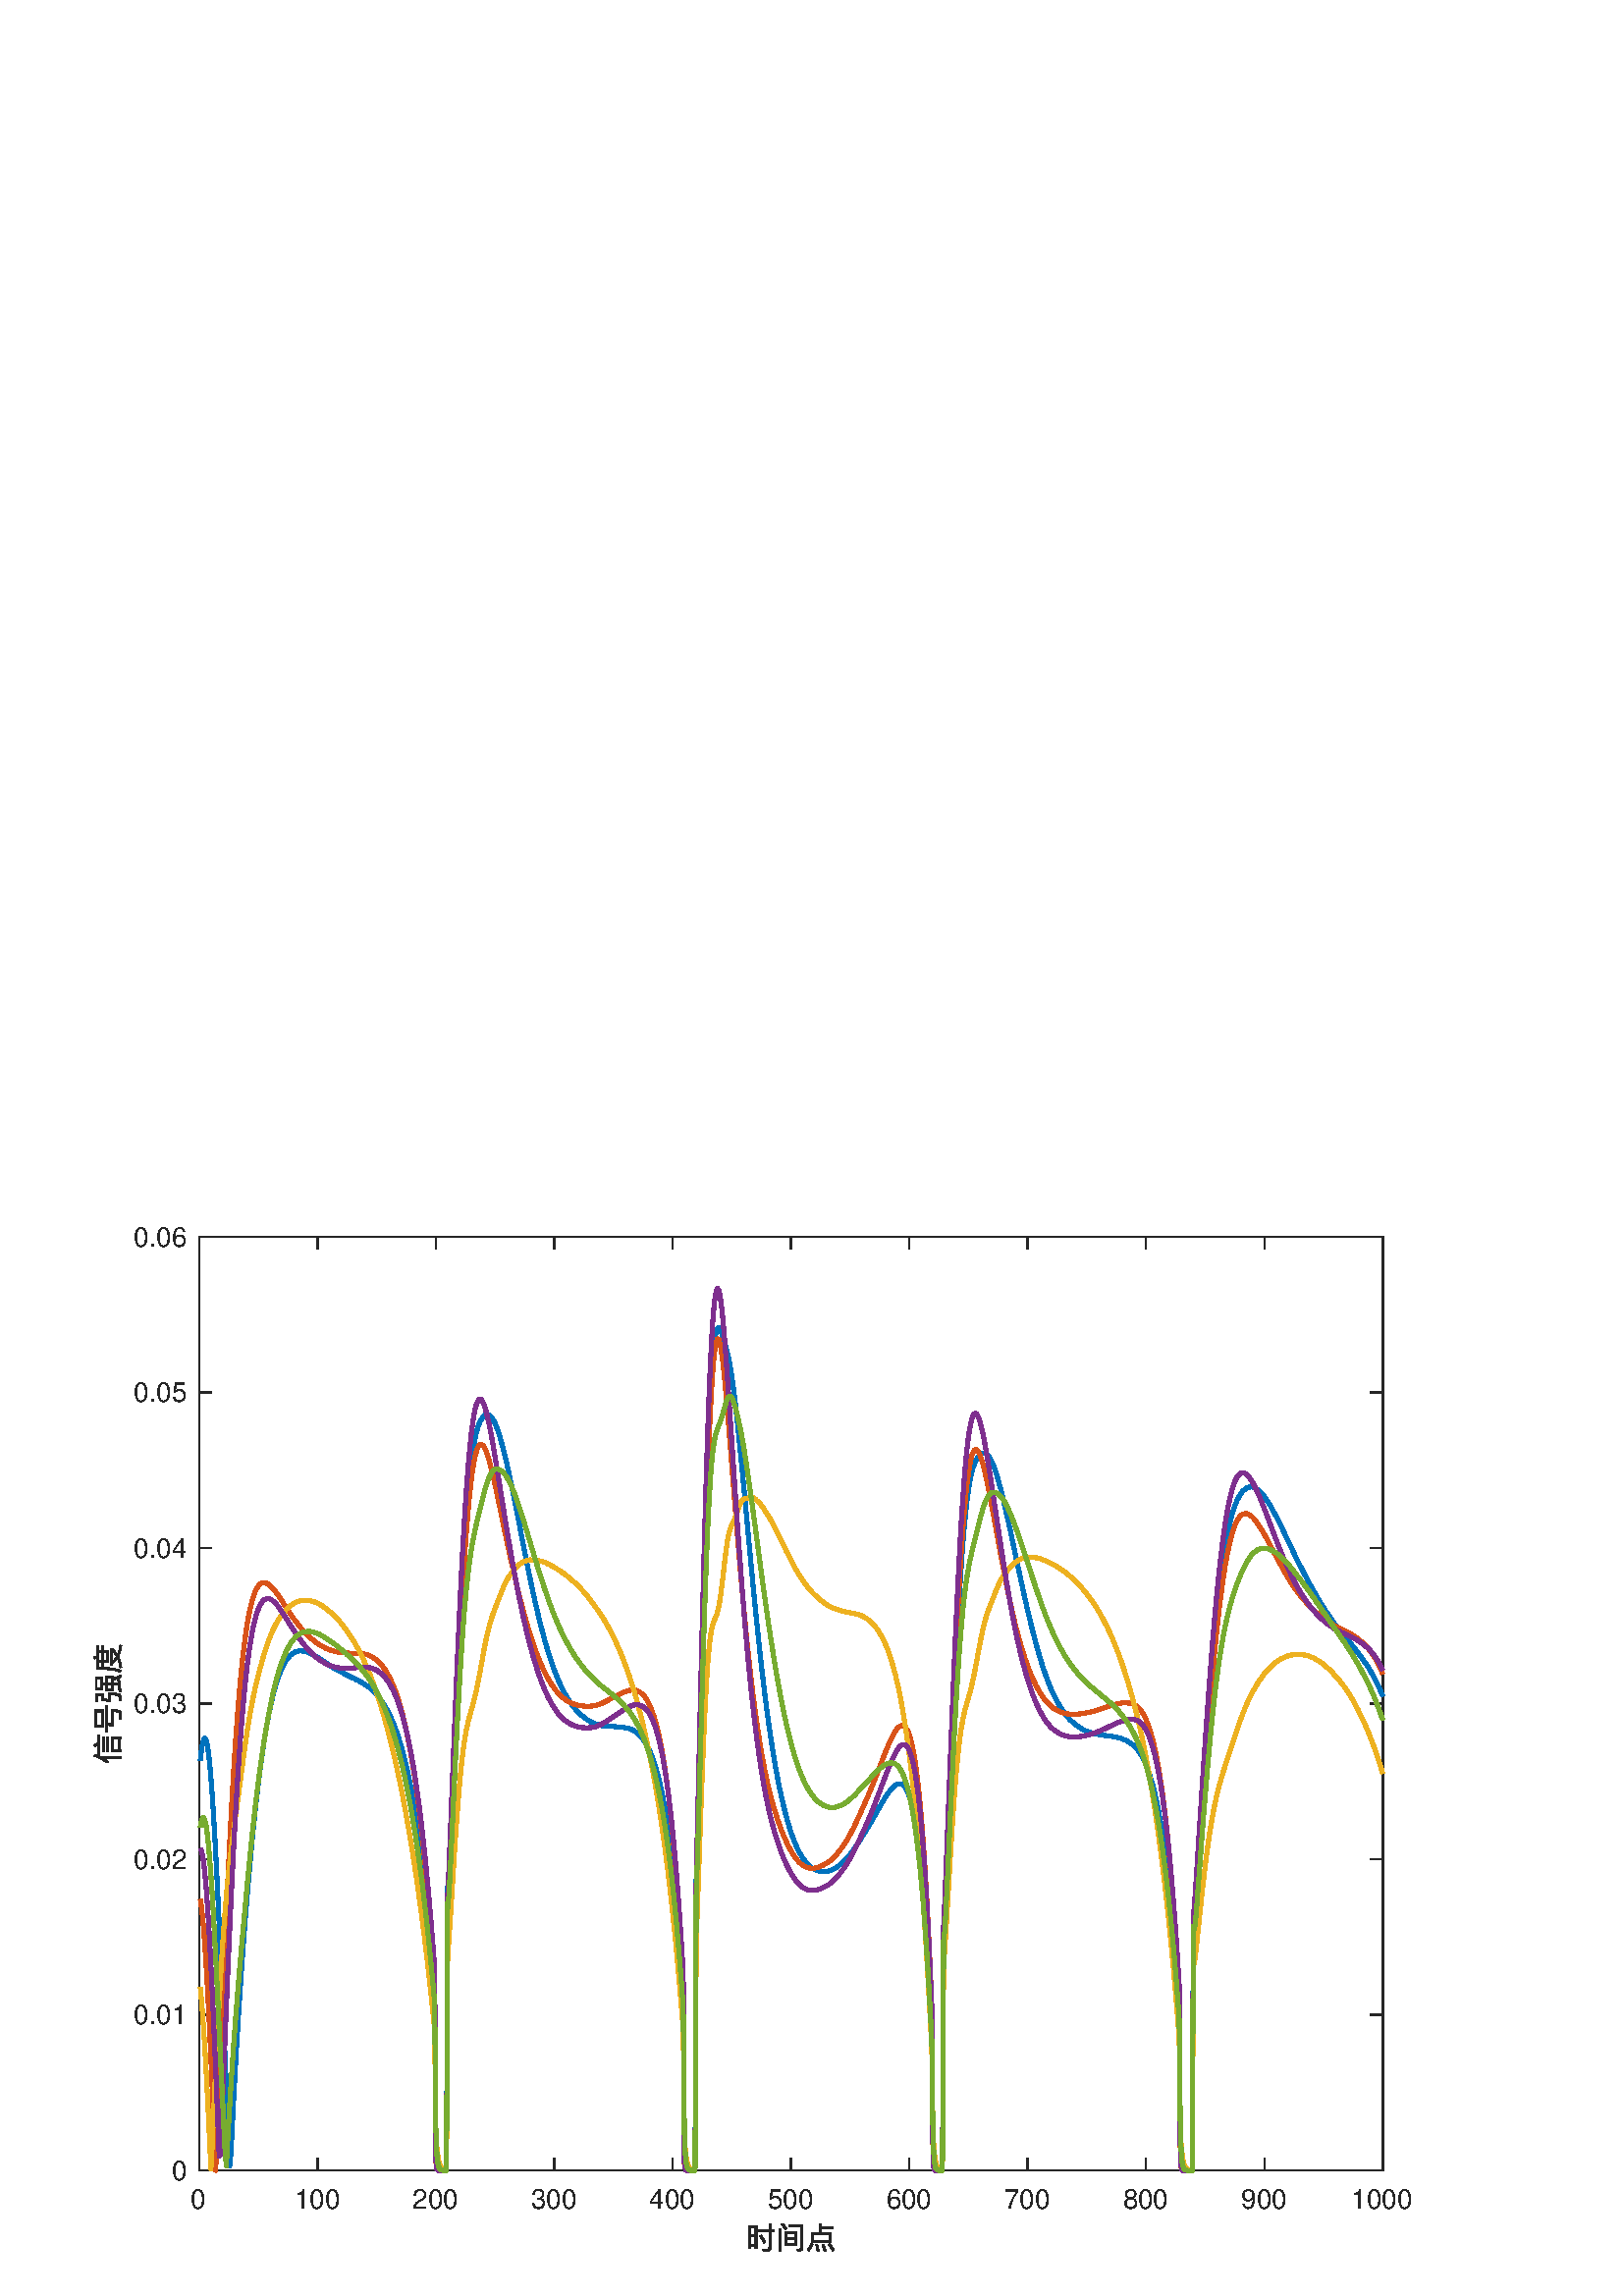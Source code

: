 %!PS-Adobe-3.0 EPSF-3.0
%%Pages: (atend)
%%BoundingBox:    34    16   519   393
%%LanguageLevel: 2
%%EndComments
%%BeginProlog
%%BeginResource: procset (Apache XML Graphics Std ProcSet) 1.2 0
%%Version: 1.2 0
%%Copyright: (Copyright 2001-2003,2010 The Apache Software Foundation. License terms: http://www.apache.org/licenses/LICENSE-2.0)
/bd{bind def}bind def
/ld{load def}bd
/GR/grestore ld
/GS/gsave ld
/RM/rmoveto ld
/C/curveto ld
/t/show ld
/L/lineto ld
/ML/setmiterlimit ld
/CT/concat ld
/f/fill ld
/N/newpath ld
/S/stroke ld
/CC/setcmykcolor ld
/A/ashow ld
/cp/closepath ld
/RC/setrgbcolor ld
/LJ/setlinejoin ld
/GC/setgray ld
/LW/setlinewidth ld
/M/moveto ld
/re {4 2 roll M
1 index 0 rlineto
0 exch rlineto
neg 0 rlineto
cp } bd
/_ctm matrix def
/_tm matrix def
/BT { _ctm currentmatrix pop matrix _tm copy pop 0 0 moveto } bd
/ET { _ctm setmatrix } bd
/iTm { _ctm setmatrix _tm concat } bd
/Tm { _tm astore pop iTm 0 0 moveto } bd
/ux 0.0 def
/uy 0.0 def
/F {
  /Tp exch def
  /Tf exch def
  Tf findfont Tp scalefont setfont
  /cf Tf def  /cs Tp def
} bd
/ULS {currentpoint /uy exch def /ux exch def} bd
/ULE {
  /Tcx currentpoint pop def
  gsave
  newpath
  cf findfont cs scalefont dup
  /FontMatrix get 0 get /Ts exch def /FontInfo get dup
  /UnderlinePosition get Ts mul /To exch def
  /UnderlineThickness get Ts mul /Tt exch def
  ux uy To add moveto  Tcx uy To add lineto
  Tt setlinewidth stroke
  grestore
} bd
/OLE {
  /Tcx currentpoint pop def
  gsave
  newpath
  cf findfont cs scalefont dup
  /FontMatrix get 0 get /Ts exch def /FontInfo get dup
  /UnderlinePosition get Ts mul /To exch def
  /UnderlineThickness get Ts mul /Tt exch def
  ux uy To add cs add moveto Tcx uy To add cs add lineto
  Tt setlinewidth stroke
  grestore
} bd
/SOE {
  /Tcx currentpoint pop def
  gsave
  newpath
  cf findfont cs scalefont dup
  /FontMatrix get 0 get /Ts exch def /FontInfo get dup
  /UnderlinePosition get Ts mul /To exch def
  /UnderlineThickness get Ts mul /Tt exch def
  ux uy To add cs 10 mul 26 idiv add moveto Tcx uy To add cs 10 mul 26 idiv add lineto
  Tt setlinewidth stroke
  grestore
} bd
/QT {
/Y22 exch store
/X22 exch store
/Y21 exch store
/X21 exch store
currentpoint
/Y21 load 2 mul add 3 div exch
/X21 load 2 mul add 3 div exch
/X21 load 2 mul /X22 load add 3 div
/Y21 load 2 mul /Y22 load add 3 div
/X22 load /Y22 load curveto
} bd
/SSPD {
dup length /d exch dict def
{
/v exch def
/k exch def
currentpagedevice k known {
/cpdv currentpagedevice k get def
v cpdv ne {
/upd false def
/nullv v type /nulltype eq def
/nullcpdv cpdv type /nulltype eq def
nullv nullcpdv or
{
/upd true def
} {
/sametype v type cpdv type eq def
sametype {
v type /arraytype eq {
/vlen v length def
/cpdvlen cpdv length def
vlen cpdvlen eq {
0 1 vlen 1 sub {
/i exch def
/obj v i get def
/cpdobj cpdv i get def
obj cpdobj ne {
/upd true def
exit
} if
} for
} {
/upd true def
} ifelse
} {
v type /dicttype eq {
v {
/dv exch def
/dk exch def
/cpddv cpdv dk get def
dv cpddv ne {
/upd true def
exit
} if
} forall
} {
/upd true def
} ifelse
} ifelse
} if
} ifelse
upd true eq {
d k v put
} if
} if
} if
} forall
d length 0 gt {
d setpagedevice
} if
} bd
/RE { % /NewFontName [NewEncodingArray] /FontName RE -
  findfont dup length dict begin
  {
    1 index /FID ne
    {def} {pop pop} ifelse
  } forall
  /Encoding exch def
  /FontName 1 index def
  currentdict definefont pop
  end
} bind def
%%EndResource
%%BeginResource: procset (Apache XML Graphics EPS ProcSet) 1.0 0
%%Version: 1.0 0
%%Copyright: (Copyright 2002-2003 The Apache Software Foundation. License terms: http://www.apache.org/licenses/LICENSE-2.0)
/BeginEPSF { %def
/b4_Inc_state save def         % Save state for cleanup
/dict_count countdictstack def % Count objects on dict stack
/op_count count 1 sub def      % Count objects on operand stack
userdict begin                 % Push userdict on dict stack
/showpage { } def              % Redefine showpage, { } = null proc
0 setgray 0 setlinecap         % Prepare graphics state
1 setlinewidth 0 setlinejoin
10 setmiterlimit [ ] 0 setdash newpath
/languagelevel where           % If level not equal to 1 then
{pop languagelevel             % set strokeadjust and
1 ne                           % overprint to their defaults.
{false setstrokeadjust false setoverprint
} if
} if
} bd
/EndEPSF { %def
count op_count sub {pop} repeat            % Clean up stacks
countdictstack dict_count sub {end} repeat
b4_Inc_state restore
} bd
%%EndResource
%FOPBeginFontDict
%%IncludeResource: font Courier-Oblique
%%IncludeResource: font Courier-BoldOblique
%%IncludeResource: font Courier-Bold
%%IncludeResource: font ZapfDingbats
%%IncludeResource: font Symbol
%%IncludeResource: font Helvetica
%%IncludeResource: font Helvetica-Oblique
%%IncludeResource: font Helvetica-Bold
%%IncludeResource: font Helvetica-BoldOblique
%%IncludeResource: font Times-Roman
%%IncludeResource: font Times-Italic
%%IncludeResource: font Times-Bold
%%IncludeResource: font Times-BoldItalic
%%IncludeResource: font Courier
%FOPEndFontDict
%%BeginResource: encoding WinAnsiEncoding
/WinAnsiEncoding [
/.notdef /.notdef /.notdef /.notdef /.notdef
/.notdef /.notdef /.notdef /.notdef /.notdef
/.notdef /.notdef /.notdef /.notdef /.notdef
/.notdef /.notdef /.notdef /.notdef /.notdef
/.notdef /.notdef /.notdef /.notdef /.notdef
/.notdef /.notdef /.notdef /.notdef /.notdef
/.notdef /.notdef /space /exclam /quotedbl
/numbersign /dollar /percent /ampersand /quotesingle
/parenleft /parenright /asterisk /plus /comma
/hyphen /period /slash /zero /one
/two /three /four /five /six
/seven /eight /nine /colon /semicolon
/less /equal /greater /question /at
/A /B /C /D /E
/F /G /H /I /J
/K /L /M /N /O
/P /Q /R /S /T
/U /V /W /X /Y
/Z /bracketleft /backslash /bracketright /asciicircum
/underscore /quoteleft /a /b /c
/d /e /f /g /h
/i /j /k /l /m
/n /o /p /q /r
/s /t /u /v /w
/x /y /z /braceleft /bar
/braceright /asciitilde /bullet /Euro /bullet
/quotesinglbase /florin /quotedblbase /ellipsis /dagger
/daggerdbl /circumflex /perthousand /Scaron /guilsinglleft
/OE /bullet /Zcaron /bullet /bullet
/quoteleft /quoteright /quotedblleft /quotedblright /bullet
/endash /emdash /asciitilde /trademark /scaron
/guilsinglright /oe /bullet /zcaron /Ydieresis
/space /exclamdown /cent /sterling /currency
/yen /brokenbar /section /dieresis /copyright
/ordfeminine /guillemotleft /logicalnot /sfthyphen /registered
/macron /degree /plusminus /twosuperior /threesuperior
/acute /mu /paragraph /middot /cedilla
/onesuperior /ordmasculine /guillemotright /onequarter /onehalf
/threequarters /questiondown /Agrave /Aacute /Acircumflex
/Atilde /Adieresis /Aring /AE /Ccedilla
/Egrave /Eacute /Ecircumflex /Edieresis /Igrave
/Iacute /Icircumflex /Idieresis /Eth /Ntilde
/Ograve /Oacute /Ocircumflex /Otilde /Odieresis
/multiply /Oslash /Ugrave /Uacute /Ucircumflex
/Udieresis /Yacute /Thorn /germandbls /agrave
/aacute /acircumflex /atilde /adieresis /aring
/ae /ccedilla /egrave /eacute /ecircumflex
/edieresis /igrave /iacute /icircumflex /idieresis
/eth /ntilde /ograve /oacute /ocircumflex
/otilde /odieresis /divide /oslash /ugrave
/uacute /ucircumflex /udieresis /yacute /thorn
/ydieresis
] def
%%EndResource
%FOPBeginFontReencode
/Courier-Oblique findfont
dup length dict begin
  {1 index /FID ne {def} {pop pop} ifelse} forall
  /Encoding WinAnsiEncoding def
  currentdict
end
/Courier-Oblique exch definefont pop
/Courier-BoldOblique findfont
dup length dict begin
  {1 index /FID ne {def} {pop pop} ifelse} forall
  /Encoding WinAnsiEncoding def
  currentdict
end
/Courier-BoldOblique exch definefont pop
/Courier-Bold findfont
dup length dict begin
  {1 index /FID ne {def} {pop pop} ifelse} forall
  /Encoding WinAnsiEncoding def
  currentdict
end
/Courier-Bold exch definefont pop
/Helvetica findfont
dup length dict begin
  {1 index /FID ne {def} {pop pop} ifelse} forall
  /Encoding WinAnsiEncoding def
  currentdict
end
/Helvetica exch definefont pop
/Helvetica-Oblique findfont
dup length dict begin
  {1 index /FID ne {def} {pop pop} ifelse} forall
  /Encoding WinAnsiEncoding def
  currentdict
end
/Helvetica-Oblique exch definefont pop
/Helvetica-Bold findfont
dup length dict begin
  {1 index /FID ne {def} {pop pop} ifelse} forall
  /Encoding WinAnsiEncoding def
  currentdict
end
/Helvetica-Bold exch definefont pop
/Helvetica-BoldOblique findfont
dup length dict begin
  {1 index /FID ne {def} {pop pop} ifelse} forall
  /Encoding WinAnsiEncoding def
  currentdict
end
/Helvetica-BoldOblique exch definefont pop
/Times-Roman findfont
dup length dict begin
  {1 index /FID ne {def} {pop pop} ifelse} forall
  /Encoding WinAnsiEncoding def
  currentdict
end
/Times-Roman exch definefont pop
/Times-Italic findfont
dup length dict begin
  {1 index /FID ne {def} {pop pop} ifelse} forall
  /Encoding WinAnsiEncoding def
  currentdict
end
/Times-Italic exch definefont pop
/Times-Bold findfont
dup length dict begin
  {1 index /FID ne {def} {pop pop} ifelse} forall
  /Encoding WinAnsiEncoding def
  currentdict
end
/Times-Bold exch definefont pop
/Times-BoldItalic findfont
dup length dict begin
  {1 index /FID ne {def} {pop pop} ifelse} forall
  /Encoding WinAnsiEncoding def
  currentdict
end
/Times-BoldItalic exch definefont pop
/Courier findfont
dup length dict begin
  {1 index /FID ne {def} {pop pop} ifelse} forall
  /Encoding WinAnsiEncoding def
  currentdict
end
/Courier exch definefont pop
%FOPEndFontReencode
%%EndProlog
%%Page: 1 1
%%PageBoundingBox: 0 0 560 420
%%BeginPageSetup
[1 0 0 -1 0 420] CT
%%EndPageSetup
GS
1 GC
N
0 0 560 420 re
f
GR
GS
1 GC
N
0 0 560 420 re
f
GR
GS
1 GC
N
73 374 M
507 374 L
507 31.5 L
73 31.5 L
cp
f
GR
GS
0.149 GC
2 setlinecap
1 LJ
0.5 LW
N
73 374 M
507 374 L
S
GR
GS
0.149 GC
2 setlinecap
1 LJ
0.5 LW
N
73 31.5 M
507 31.5 L
S
GR
GS
0.149 GC
2 setlinecap
1 LJ
0.5 LW
N
73 374 M
73 369.66 L
S
GR
GS
0.149 GC
2 setlinecap
1 LJ
0.5 LW
N
116.4 374 M
116.4 369.66 L
S
GR
GS
0.149 GC
2 setlinecap
1 LJ
0.5 LW
N
159.8 374 M
159.8 369.66 L
S
GR
GS
0.149 GC
2 setlinecap
1 LJ
0.5 LW
N
203.2 374 M
203.2 369.66 L
S
GR
GS
0.149 GC
2 setlinecap
1 LJ
0.5 LW
N
246.6 374 M
246.6 369.66 L
S
GR
GS
0.149 GC
2 setlinecap
1 LJ
0.5 LW
N
290 374 M
290 369.66 L
S
GR
GS
0.149 GC
2 setlinecap
1 LJ
0.5 LW
N
333.4 374 M
333.4 369.66 L
S
GR
GS
0.149 GC
2 setlinecap
1 LJ
0.5 LW
N
376.8 374 M
376.8 369.66 L
S
GR
GS
0.149 GC
2 setlinecap
1 LJ
0.5 LW
N
420.2 374 M
420.2 369.66 L
S
GR
GS
0.149 GC
2 setlinecap
1 LJ
0.5 LW
N
463.6 374 M
463.6 369.66 L
S
GR
GS
0.149 GC
2 setlinecap
1 LJ
0.5 LW
N
507 374 M
507 369.66 L
S
GR
GS
0.149 GC
2 setlinecap
1 LJ
0.5 LW
N
73 31.5 M
73 35.84 L
S
GR
GS
0.149 GC
2 setlinecap
1 LJ
0.5 LW
N
116.4 31.5 M
116.4 35.84 L
S
GR
GS
0.149 GC
2 setlinecap
1 LJ
0.5 LW
N
159.8 31.5 M
159.8 35.84 L
S
GR
GS
0.149 GC
2 setlinecap
1 LJ
0.5 LW
N
203.2 31.5 M
203.2 35.84 L
S
GR
GS
0.149 GC
2 setlinecap
1 LJ
0.5 LW
N
246.6 31.5 M
246.6 35.84 L
S
GR
GS
0.149 GC
2 setlinecap
1 LJ
0.5 LW
N
290 31.5 M
290 35.84 L
S
GR
GS
0.149 GC
2 setlinecap
1 LJ
0.5 LW
N
333.4 31.5 M
333.4 35.84 L
S
GR
GS
0.149 GC
2 setlinecap
1 LJ
0.5 LW
N
376.8 31.5 M
376.8 35.84 L
S
GR
GS
0.149 GC
2 setlinecap
1 LJ
0.5 LW
N
420.2 31.5 M
420.2 35.84 L
S
GR
GS
0.149 GC
2 setlinecap
1 LJ
0.5 LW
N
463.6 31.5 M
463.6 35.84 L
S
GR
GS
0.149 GC
2 setlinecap
1 LJ
0.5 LW
N
507 31.5 M
507 35.84 L
S
GR
GS
[1 0 0 1 73 378] CT
0.149 GC
/Helvetica 10 F
GS
[1 0 0 1 0 0] CT
-3 10 moveto 
1 -1 scale
(0) t 
GR
GR
GS
[1 0 0 1 116.4 378] CT
0.149 GC
/Helvetica 10 F
GS
[1 0 0 1 0 0] CT
-8.5 10 moveto 
1 -1 scale
(100) t 
GR
GR
GS
[1 0 0 1 159.8 378] CT
0.149 GC
/Helvetica 10 F
GS
[1 0 0 1 0 0] CT
-8.5 10 moveto 
1 -1 scale
(200) t 
GR
GR
GS
[1 0 0 1 203.2 378] CT
0.149 GC
/Helvetica 10 F
GS
[1 0 0 1 0 0] CT
-8.5 10 moveto 
1 -1 scale
(300) t 
GR
GR
GS
[1 0 0 1 246.6 378] CT
0.149 GC
/Helvetica 10 F
GS
[1 0 0 1 0 0] CT
-8.5 10 moveto 
1 -1 scale
(400) t 
GR
GR
GS
[1 0 0 1 290 378] CT
0.149 GC
/Helvetica 10 F
GS
[1 0 0 1 0 0] CT
-8.5 10 moveto 
1 -1 scale
(500) t 
GR
GR
GS
[1 0 0 1 333.4 378] CT
0.149 GC
/Helvetica 10 F
GS
[1 0 0 1 0 0] CT
-8.5 10 moveto 
1 -1 scale
(600) t 
GR
GR
GS
[1 0 0 1 376.8 378] CT
0.149 GC
/Helvetica 10 F
GS
[1 0 0 1 0 0] CT
-8.5 10 moveto 
1 -1 scale
(700) t 
GR
GR
GS
[1 0 0 1 420.2 378] CT
0.149 GC
/Helvetica 10 F
GS
[1 0 0 1 0 0] CT
-8.5 10 moveto 
1 -1 scale
(800) t 
GR
GR
GS
[1 0 0 1 463.6 378] CT
0.149 GC
/Helvetica 10 F
GS
[1 0 0 1 0 0] CT
-8.5 10 moveto 
1 -1 scale
(900) t 
GR
GR
GS
[1 0 0 1 507 378] CT
0.149 GC
/Helvetica 10 F
GS
[1 0 0 1 0 0] CT
-11.5 10 moveto 
1 -1 scale
(1000) t 
GR
GR
GS
[1 0 0 1 290.0 391.5] CT
0.149 GC
N
-12.43 2.838 M
-15.598 2.838 L
-15.598 11.209 L
-14.828 11.209 L
-14.828 10.208 L
-13.2 10.208 L
-13.2 10.945 L
-12.43 10.945 L
cp
-14.828 9.471 M
-14.828 6.82 L
-13.2 6.82 L
-13.2 9.471 L
cp
-14.828 6.083 M
-14.828 3.564 L
-13.2 3.564 L
-13.2 6.083 L
cp
-10.846 6.116 M
-11.495 6.523 L
-10.835 7.535 -10.318 8.459 -9.933 9.284 C
-9.273 8.822 L
-9.636 8.052 -10.164 7.15 -10.846 6.116 C
cp
-8.338 11.99 M
-7.656 11.99 -7.315 11.638 -7.315 10.945 C
-7.315 4.796 L
-5.962 4.796 L
-5.962 4.037 L
-7.315 4.037 L
-7.315 2.101 L
-8.118 2.101 L
-8.118 4.037 L
-11.924 4.037 L
-11.924 4.796 L
-8.118 4.796 L
-8.118 10.747 L
-8.118 11.088 -8.283 11.264 -8.602 11.264 C
-9.185 11.264 -9.79 11.242 -10.428 11.22 C
-10.263 11.99 L
cp
-2.134 4.994 M
-2.134 10.12 L
2.046 10.12 L
2.046 4.994 L
cp
1.309 9.416 M
-1.386 9.416 L
-1.386 7.909 L
1.309 7.909 L
cp
-1.386 7.205 M
-1.386 5.698 L
1.309 5.698 L
1.309 7.205 L
cp
3.278 12.012 M
4.015 12.012 4.389 11.616 4.389 10.846 C
4.389 2.563 L
-0.649 2.563 L
-0.649 3.3 L
3.619 3.3 L
3.619 10.626 L
3.619 11.066 3.443 11.297 3.113 11.297 C
2.156 11.275 L
2.354 12.012 L
cp
-4.411 3.839 M
-4.411 12.111 L
-3.641 12.111 L
-3.641 3.839 L
cp
-2.816 1.914 M
-3.542 2.233 L
-3.047 2.827 -2.596 3.509 -2.178 4.279 C
-1.474 3.905 L
-1.859 3.179 -2.31 2.519 -2.816 1.914 C
cp
10.428 2.035 M
10.428 5.247 L
7.436 5.247 L
7.436 8.778 L
14.718 8.778 L
14.718 5.247 L
11.209 5.247 L
11.209 3.85 L
15.477 3.85 L
15.477 3.102 L
11.209 3.102 L
11.209 2.035 L
cp
13.926 8.041 M
8.228 8.041 L
8.228 5.995 L
13.926 5.995 L
cp
7.414 9.262 M
7.018 10.164 6.545 10.945 5.995 11.594 C
6.644 12.067 L
7.194 11.363 7.667 10.538 8.085 9.581 C
cp
9.812 9.581 M
9.075 9.735 L
9.284 10.428 9.46 11.22 9.614 12.122 C
10.406 11.946 L
10.23 11.099 10.032 10.307 9.812 9.581 C
cp
12.111 9.471 M
11.363 9.625 L
11.693 10.34 11.968 11.165 12.188 12.1 C
12.969 11.924 L
12.727 11.044 12.441 10.219 12.111 9.471 C
cp
14.366 9.251 M
13.728 9.658 L
14.399 10.56 14.927 11.374 15.312 12.122 C
15.972 11.66 L
15.598 10.978 15.07 10.175 14.366 9.251 C
cp
f
GR
GS
0.149 GC
2 setlinecap
1 LJ
0.5 LW
N
73 374 M
73 31.5 L
S
GR
GS
0.149 GC
2 setlinecap
1 LJ
0.5 LW
N
507 374 M
507 31.5 L
S
GR
GS
0.149 GC
2 setlinecap
1 LJ
0.5 LW
N
73 374 M
77.34 374 L
S
GR
GS
0.149 GC
2 setlinecap
1 LJ
0.5 LW
N
73 316.917 M
77.34 316.917 L
S
GR
GS
0.149 GC
2 setlinecap
1 LJ
0.5 LW
N
73 259.833 M
77.34 259.833 L
S
GR
GS
0.149 GC
2 setlinecap
1 LJ
0.5 LW
N
73 202.75 M
77.34 202.75 L
S
GR
GS
0.149 GC
2 setlinecap
1 LJ
0.5 LW
N
73 145.667 M
77.34 145.667 L
S
GR
GS
0.149 GC
2 setlinecap
1 LJ
0.5 LW
N
73 88.583 M
77.34 88.583 L
S
GR
GS
0.149 GC
2 setlinecap
1 LJ
0.5 LW
N
73 31.5 M
77.34 31.5 L
S
GR
GS
0.149 GC
2 setlinecap
1 LJ
0.5 LW
N
507 374 M
502.66 374 L
S
GR
GS
0.149 GC
2 setlinecap
1 LJ
0.5 LW
N
507 316.917 M
502.66 316.917 L
S
GR
GS
0.149 GC
2 setlinecap
1 LJ
0.5 LW
N
507 259.833 M
502.66 259.833 L
S
GR
GS
0.149 GC
2 setlinecap
1 LJ
0.5 LW
N
507 202.75 M
502.66 202.75 L
S
GR
GS
0.149 GC
2 setlinecap
1 LJ
0.5 LW
N
507 145.667 M
502.66 145.667 L
S
GR
GS
0.149 GC
2 setlinecap
1 LJ
0.5 LW
N
507 88.583 M
502.66 88.583 L
S
GR
GS
0.149 GC
2 setlinecap
1 LJ
0.5 LW
N
507 31.5 M
502.66 31.5 L
S
GR
GS
[1 0 0 1 69 374] CT
0.149 GC
/Helvetica 10 F
GS
[1 0 0 1 0 0] CT
-6 3.5 moveto 
1 -1 scale
(0) t 
GR
GR
GS
[1 0 0 1 69 316.917] CT
0.149 GC
/Helvetica 10 F
GS
[1 0 0 1 0 0] CT
-20 3.5 moveto 
1 -1 scale
(0.01) t 
GR
GR
GS
[1 0 0 1 69 259.833] CT
0.149 GC
/Helvetica 10 F
GS
[1 0 0 1 0 0] CT
-20 3.5 moveto 
1 -1 scale
(0.02) t 
GR
GR
GS
[1 0 0 1 69 202.75] CT
0.149 GC
/Helvetica 10 F
GS
[1 0 0 1 0 0] CT
-20 3.5 moveto 
1 -1 scale
(0.03) t 
GR
GR
GS
[1 0 0 1 69 145.667] CT
0.149 GC
/Helvetica 10 F
GS
[1 0 0 1 0 0] CT
-20 3.5 moveto 
1 -1 scale
(0.04) t 
GR
GR
GS
[1 0 0 1 69 88.583] CT
0.149 GC
/Helvetica 10 F
GS
[1 0 0 1 0 0] CT
-20 3.5 moveto 
1 -1 scale
(0.05) t 
GR
GR
GS
[1 0 0 1 69 31.5] CT
0.149 GC
/Helvetica 10 F
GS
[1 0 0 1 0 0] CT
-20 3.5 moveto 
1 -1 scale
(0.06) t 
GR
GR
GS
[0 -1 1 0 46.5 202.75] CT
0.149 GC
N
-20.306 -8.06 M
-20.306 -1.878 L
-19.525 -1.878 L
-19.525 -9.358 L
-19.14 -10.106 -18.821 -10.898 -18.557 -11.745 C
-19.294 -12.086 L
-19.789 -10.37 -20.57 -8.841 -21.648 -7.51 C
-21.395 -6.663 L
-20.999 -7.103 -20.636 -7.576 -20.306 -8.06 C
cp
-18.601 -10.535 M
-18.601 -9.787 L
-11.44 -9.787 L
-11.44 -10.535 L
-14.905 -10.535 L
-14.487 -10.689 L
-14.619 -11.096 -14.795 -11.536 -15.026 -12.02 C
-15.785 -11.811 L
-15.565 -11.393 -15.378 -10.975 -15.213 -10.535 C
cp
-17.589 -8.896 M
-17.589 -8.181 L
-12.386 -8.181 L
-12.386 -8.896 L
cp
-17.589 -7.345 M
-17.589 -6.619 L
-12.386 -6.619 L
-12.386 -7.345 L
cp
-12.188 -5.717 M
-17.798 -5.717 L
-17.798 -1.9 L
-17.028 -1.9 L
-17.028 -2.494 L
-12.958 -2.494 L
-12.958 -1.9 L
-12.188 -1.9 L
cp
-17.028 -3.242 M
-17.028 -4.98 L
-12.958 -4.98 L
-12.958 -3.242 L
cp
-8.723 -11.591 M
-8.723 -8.621 L
-2.277 -8.621 L
-2.277 -11.591 L
cp
-3.091 -9.336 M
-7.909 -9.336 L
-7.909 -10.876 L
-3.091 -10.876 L
cp
-7.931 -6.916 M
-8.448 -4.914 L
-2.926 -4.914 L
-2.992 -3.924 -3.091 -3.308 -3.223 -3.066 C
-3.366 -2.824 -3.729 -2.703 -4.323 -2.703 C
-4.774 -2.703 -5.291 -2.725 -5.874 -2.769 C
-5.61 -2.043 L
-5.181 -1.999 -4.697 -1.977 -4.147 -1.977 C
-3.399 -1.977 -2.893 -2.142 -2.629 -2.472 C
-2.365 -2.813 -2.189 -3.869 -2.123 -5.629 C
-7.502 -5.629 L
-7.128 -6.916 L
-0.561 -6.916 L
-0.561 -7.675 L
-10.45 -7.675 L
-10.45 -6.916 L
cp
4.609 -7.862 M
4.609 -4.892 L
6.941 -4.892 L
6.941 -3.121 L
6.083 -3.033 5.192 -2.945 4.29 -2.879 C
4.477 -2.12 L
6.237 -2.296 7.909 -2.494 9.471 -2.736 C
9.57 -2.45 9.669 -2.164 9.757 -1.867 C
10.45 -2.131 L
10.23 -2.879 9.911 -3.715 9.504 -4.617 C
8.789 -4.419 L
8.932 -4.089 9.075 -3.759 9.207 -3.429 C
8.734 -3.363 8.239 -3.286 7.733 -3.22 C
7.733 -4.892 L
10.054 -4.892 L
10.054 -7.862 L
7.733 -7.862 L
7.733 -8.797 L
9.68 -8.797 L
9.68 -11.547 L
5.005 -11.547 L
5.005 -8.797 L
6.941 -8.797 L
6.941 -7.862 L
cp
9.328 -5.574 M
7.733 -5.574 L
7.733 -7.18 L
9.328 -7.18 L
cp
6.941 -5.574 M
5.324 -5.574 L
5.324 -7.18 L
6.941 -7.18 L
cp
1.76 -8.368 M
3.773 -8.368 L
3.773 -11.547 L
0.836 -11.547 L
0.836 -10.81 L
3.025 -10.81 L
3.025 -9.083 L
1.078 -9.083 L
0.737 -5.893 L
3.113 -5.893 L
3.113 -4.584 3.058 -3.726 2.97 -3.308 C
2.871 -2.912 2.508 -2.703 1.892 -2.703 C
1.606 -2.703 1.32 -2.725 1.034 -2.747 C
1.221 -2.021 L
1.507 -1.999 1.782 -1.977 2.068 -1.977 C
3.025 -2.021 3.575 -2.351 3.707 -2.978 C
3.817 -3.55 3.883 -4.76 3.883 -6.586 C
1.54 -6.586 L
cp
8.954 -9.468 M
5.742 -9.468 L
5.742 -10.887 L
8.954 -10.887 L
cp
13.871 -5.937 M
13.871 -5.255 L
14.542 -5.255 L
15.048 -4.562 15.719 -3.957 16.533 -3.451 C
15.543 -3.033 14.399 -2.736 13.123 -2.549 C
13.464 -1.856 L
14.916 -2.098 16.203 -2.494 17.314 -3.022 C
18.359 -2.494 19.646 -2.109 21.164 -1.856 C
21.505 -2.538 L
20.196 -2.714 19.052 -3.011 18.062 -3.429 C
18.953 -3.957 19.701 -4.606 20.317 -5.354 C
20.317 -5.937 L
cp
15.378 -5.255 M
19.283 -5.255 L
18.711 -4.694 18.04 -4.21 17.27 -3.803 C
16.511 -4.199 15.884 -4.683 15.378 -5.255 C
cp
13.233 -8.401 M
15.081 -8.401 L
15.081 -6.685 L
19.536 -6.685 L
19.536 -8.401 L
21.23 -8.401 L
21.23 -9.127 L
19.536 -9.127 L
19.536 -10.029 L
18.766 -10.029 L
18.766 -9.127 L
15.851 -9.127 L
15.851 -10.018 L
15.081 -10.018 L
15.081 -9.127 L
13.233 -9.127 L
13.233 -10.381 L
21.252 -10.381 L
21.252 -11.129 L
17.479 -11.129 L
17.358 -11.459 17.226 -11.767 17.094 -12.042 C
16.258 -11.91 L
16.412 -11.668 16.544 -11.415 16.676 -11.129 C
12.441 -11.129 L
12.441 -7.543 L
12.419 -5.376 12.089 -3.682 11.451 -2.461 C
12.045 -1.933 L
12.793 -3.341 13.189 -5.211 13.233 -7.543 C
cp
15.851 -8.401 M
18.766 -8.401 L
18.766 -7.356 L
15.851 -7.356 L
cp
f
GR
GS
0 0.447 0.741 RC
1 LJ
1.5 LW
N
73.434 223.684 M
73.868 219.849 L
74.302 217.209 L
74.736 215.779 L
75.17 215.483 L
75.604 216.303 L
76.038 218.18 L
76.472 221.081 L
76.906 225.109 L
77.34 229.882 L
77.774 235.649 L
78.208 242.184 L
78.642 249.419 L
79.076 257.284 L
79.51 265.7 L
79.944 274.591 L
80.378 283.95 L
80.812 293.591 L
81.246 303.438 L
81.68 313.414 L
82.114 323.489 L
82.548 333.526 L
82.982 343.467 L
83.416 353.259 L
83.85 362.871 L
84.284 372.214 L
84.718 366.692 L
85.152 357.924 L
85.586 349.472 L
86.02 341.353 L
86.454 333.572 L
86.888 326.117 L
87.322 318.97 L
87.756 312.136 L
88.19 305.575 L
88.624 299.265 L
89.058 293.222 L
89.492 287.39 L
89.926 281.798 L
90.36 276.392 L
90.794 271.161 L
91.228 266.136 L
91.662 261.322 L
92.096 256.647 L
92.53 252.123 L
92.964 247.795 L
93.398 243.614 L
93.832 239.641 L
94.266 235.855 L
94.7 232.207 L
95.134 228.684 L
95.568 225.375 L
96.002 222.249 L
96.436 219.232 L
96.87 216.338 L
97.304 213.707 L
97.738 211.164 L
98.172 208.727 L
98.606 206.455 L
99.04 204.357 L
99.474 202.323 L
99.908 200.469 L
100.342 198.695 L
100.776 197.065 L
101.21 195.589 L
101.644 194.174 L
102.078 192.909 L
102.512 191.77 L
102.946 190.674 L
103.38 189.691 L
103.814 188.833 L
104.248 187.984 L
104.682 187.271 L
105.116 186.564 L
105.55 186.063 L
105.984 185.532 L
106.418 185.047 L
106.852 184.72 L
107.286 184.368 L
107.72 184.101 L
108.154 183.848 L
108.588 183.666 L
109.022 183.542 L
109.456 183.493 L
109.89 183.403 L
110.324 183.404 L
110.758 183.434 L
111.192 183.524 L
111.626 183.558 L
112.06 183.672 L
112.494 183.826 L
112.928 183.941 L
113.362 184.113 L
113.796 184.338 L
114.23 184.571 L
114.664 184.753 L
115.098 184.978 L
115.532 185.247 L
115.966 185.515 L
116.4 185.747 L
116.834 186.022 L
117.268 186.317 L
117.702 186.625 L
118.136 186.874 L
118.57 187.181 L
119.004 187.483 L
119.438 187.815 L
119.872 188.065 L
120.306 188.367 L
120.74 188.659 L
121.174 188.886 L
121.608 189.164 L
122.042 189.435 L
122.476 189.709 L
122.91 189.917 L
123.344 190.176 L
123.778 190.427 L
124.212 190.705 L
124.646 190.921 L
125.08 191.149 L
125.514 191.335 L
125.948 191.651 L
126.382 191.869 L
126.816 192.045 L
127.25 192.329 L
127.684 192.531 L
128.118 192.764 L
128.552 192.937 L
128.986 193.148 L
129.42 193.377 L
129.854 193.548 L
130.288 193.78 L
130.722 194.018 L
131.156 194.198 L
131.59 194.44 L
132.024 194.692 L
132.458 194.907 L
132.892 195.174 L
133.326 195.395 L
133.76 195.67 L
134.194 196 L
134.628 196.269 L
135.062 196.532 L
135.496 196.944 L
135.93 197.297 L
136.364 197.628 L
136.798 198.048 L
137.232 198.524 L
137.666 198.966 L
138.1 199.399 L
138.534 199.912 L
138.968 200.506 L
139.402 201.058 L
139.836 201.693 L
140.27 202.32 L
140.704 202.951 L
141.138 203.665 L
141.572 204.472 L
142.006 205.265 L
142.44 206.05 L
142.874 206.959 L
143.308 207.865 L
143.742 208.872 L
144.176 209.89 L
144.61 210.933 L
145.044 212.107 L
145.478 213.292 L
145.912 214.525 L
146.346 215.894 L
146.78 217.281 L
147.214 218.835 L
147.648 220.293 L
148.082 222.062 L
148.516 223.721 L
148.95 225.585 L
149.384 227.485 L
149.818 229.45 L
150.252 231.5 L
150.686 233.744 L
151.12 236.049 L
151.554 238.439 L
151.988 240.923 L
152.422 243.636 L
152.856 246.433 L
153.29 249.34 L
153.724 252.361 L
154.158 255.499 L
154.592 258.77 L
155.026 262.311 L
155.46 265.824 L
155.894 269.649 L
156.328 273.601 L
156.762 277.716 L
157.196 281.992 L
157.63 286.443 L
158.064 291.072 L
158.498 295.893 L
158.932 300.906 L
159.366 306.124 L
159.8 362.025 L
160.234 371.247 L
160.668 373.223 L
161.102 373.756 L
161.536 373.919 L
161.97 373.972 L
162.404 373.99 L
162.838 373.997 L
163.272 373.999 L
163.706 374 L
164.14 270.01 L
164.574 266.298 L
165.008 256.726 L
165.442 246.104 L
165.876 235.452 L
166.31 224.653 L
166.744 214.21 L
167.178 203.996 L
167.612 194.074 L
168.046 184.501 L
168.48 175.33 L
168.914 166.611 L
169.348 158.377 L
169.782 150.845 L
170.216 143.841 L
170.65 137.38 L
171.084 131.476 L
171.518 126.295 L
171.952 121.632 L
172.386 117.462 L
172.82 113.78 L
173.254 110.723 L
173.688 108.025 L
174.122 105.688 L
174.556 103.819 L
174.99 102.199 L
175.424 100.784 L
175.858 99.716 L
176.292 98.791 L
176.726 98.134 L
177.16 97.567 L
177.594 97.098 L
178.028 96.873 L
178.462 96.85 L
178.896 96.865 L
179.33 96.955 L
179.764 97.303 L
180.198 97.69 L
180.632 98.323 L
181.066 99.019 L
181.5 99.935 L
181.934 101.004 L
182.368 102.13 L
182.802 103.419 L
183.236 104.762 L
183.67 106.253 L
184.104 107.87 L
184.538 109.453 L
184.972 111.2 L
185.406 112.942 L
185.84 114.814 L
186.274 116.744 L
186.708 118.667 L
187.142 120.798 L
187.576 122.725 L
188.01 124.896 L
188.444 126.989 L
188.878 129.155 L
189.312 131.383 L
189.746 133.637 L
190.18 135.818 L
190.614 138.045 L
191.048 140.283 L
191.482 142.547 L
191.916 144.725 L
192.35 146.93 L
192.784 149.125 L
193.218 151.302 L
193.652 153.483 L
194.086 155.538 L
194.52 157.623 L
194.954 159.755 L
195.388 161.723 L
195.822 163.705 L
196.256 165.584 L
196.69 167.526 L
197.124 169.334 L
197.558 171.196 L
197.992 172.92 L
198.426 174.628 L
198.86 176.292 L
199.294 177.915 L
199.728 179.49 L
200.162 180.961 L
200.596 182.475 L
201.03 183.919 L
201.464 185.256 L
201.898 186.576 L
202.332 187.911 L
202.766 189.12 L
203.2 190.309 L
203.634 191.457 L
204.068 192.564 L
204.502 193.63 L
204.936 194.654 L
205.37 195.559 L
205.804 196.526 L
206.238 197.407 L
206.672 198.218 L
207.106 199.046 L
207.54 199.787 L
207.974 200.545 L
208.408 201.216 L
208.842 201.878 L
209.276 202.564 L
209.71 203.143 L
210.144 203.735 L
210.578 204.281 L
211.012 204.796 L
211.446 205.281 L
211.88 205.76 L
212.314 206.143 L
212.748 206.597 L
213.182 207.011 L
213.616 207.35 L
214.05 207.69 L
214.484 208.087 L
214.918 208.372 L
215.352 208.678 L
215.786 208.947 L
216.22 209.221 L
216.654 209.48 L
217.088 209.675 L
217.522 209.909 L
217.956 210.077 L
218.39 210.284 L
218.824 210.403 L
219.258 210.528 L
219.692 210.592 L
220.126 210.727 L
220.56 210.814 L
220.994 210.856 L
221.428 210.894 L
221.862 210.952 L
222.296 211.012 L
222.73 211.074 L
223.164 211.06 L
223.598 211.087 L
224.032 211.126 L
224.466 211.151 L
224.9 211.142 L
225.334 211.166 L
225.768 211.209 L
226.202 211.246 L
226.636 211.252 L
227.07 211.34 L
227.504 211.319 L
227.938 211.407 L
228.372 211.435 L
228.806 211.506 L
229.24 211.608 L
229.674 211.673 L
230.108 211.773 L
230.542 211.858 L
230.976 212.008 L
231.41 212.188 L
231.844 212.358 L
232.278 212.602 L
232.712 212.812 L
233.146 213.117 L
233.58 213.49 L
234.014 213.836 L
234.448 214.287 L
234.882 214.721 L
235.316 215.27 L
235.75 215.811 L
236.184 216.377 L
236.618 217.062 L
237.052 217.835 L
237.486 218.64 L
237.92 219.474 L
238.354 220.45 L
238.788 221.461 L
239.222 222.628 L
239.656 223.829 L
240.09 225.099 L
240.524 226.55 L
240.958 228.056 L
241.392 229.665 L
241.826 231.486 L
242.26 233.391 L
242.694 235.412 L
243.128 237.563 L
243.562 239.956 L
243.996 242.49 L
244.43 245.184 L
244.864 248.05 L
245.298 251.222 L
245.732 254.573 L
246.166 258.129 L
246.6 261.904 L
247.034 265.917 L
247.468 270.175 L
247.902 274.69 L
248.336 279.611 L
248.77 284.655 L
249.204 290.151 L
249.638 295.939 L
250.072 301.892 L
250.506 308.334 L
250.94 363.981 L
251.374 371.967 L
251.808 373.485 L
252.242 373.856 L
252.676 373.958 L
253.11 373.987 L
253.544 373.996 L
253.978 373.999 L
254.412 374 L
254.846 374 L
255.28 264.307 L
255.714 251.929 L
256.148 234.692 L
256.582 216.752 L
257.016 198.892 L
257.45 181.461 L
257.884 164.862 L
258.318 148.921 L
258.752 134.221 L
259.186 120.725 L
259.62 108.569 L
260.054 98.059 L
260.488 89.038 L
260.922 81.551 L
261.356 75.718 L
261.79 71.277 L
262.224 68.094 L
262.658 66.199 L
263.092 65.183 L
263.526 64.906 L
263.96 65.473 L
264.394 66.193 L
264.828 67.336 L
265.262 68.708 L
265.696 70.248 L
266.13 71.802 L
266.564 73.44 L
266.998 75.343 L
267.432 77.518 L
267.866 79.963 L
268.3 82.613 L
268.734 85.773 L
269.168 89.079 L
269.602 92.632 L
270.036 96.546 L
270.47 100.558 L
270.904 104.766 L
271.338 109.068 L
271.772 113.496 L
272.206 117.971 L
272.64 122.509 L
273.074 127.1 L
273.508 131.732 L
273.942 136.388 L
274.376 141.053 L
274.81 145.61 L
275.244 150.24 L
275.678 154.795 L
276.112 159.351 L
276.546 163.717 L
276.98 168.073 L
277.414 172.375 L
277.848 176.539 L
278.282 180.658 L
278.716 184.645 L
279.15 188.596 L
279.584 192.331 L
280.018 195.992 L
280.452 199.535 L
280.886 202.934 L
281.32 206.226 L
281.754 209.373 L
282.188 212.403 L
282.622 215.352 L
283.056 218.164 L
283.49 220.86 L
283.924 223.474 L
284.358 225.978 L
284.792 228.402 L
285.226 230.664 L
285.66 232.897 L
286.094 234.982 L
286.528 236.966 L
286.962 238.878 L
287.396 240.678 L
287.83 242.388 L
288.264 244.086 L
288.698 245.613 L
289.132 247.098 L
289.566 248.507 L
290 249.826 L
290.434 251.096 L
290.868 252.255 L
291.302 253.394 L
291.736 254.449 L
292.17 255.426 L
292.604 256.318 L
293.038 257.177 L
293.472 257.962 L
293.906 258.681 L
294.34 259.372 L
294.774 259.977 L
295.208 260.554 L
295.642 261.091 L
296.076 261.545 L
296.51 262 L
296.944 262.378 L
297.378 262.735 L
297.812 263.054 L
298.246 263.298 L
298.68 263.545 L
299.114 263.723 L
299.548 263.907 L
299.982 264.038 L
300.416 264.116 L
300.85 264.203 L
301.284 264.249 L
301.718 264.305 L
302.152 264.31 L
302.586 264.287 L
303.02 264.253 L
303.454 264.177 L
303.888 264.115 L
304.322 263.982 L
304.756 263.822 L
305.19 263.637 L
305.624 263.425 L
306.058 263.212 L
306.492 262.935 L
306.926 262.648 L
307.36 262.344 L
307.794 262.015 L
308.228 261.661 L
308.662 261.269 L
309.096 260.887 L
309.53 260.472 L
309.964 260.033 L
310.398 259.568 L
310.832 259.083 L
311.266 258.554 L
311.7 258.043 L
312.134 257.456 L
312.568 256.883 L
313.002 256.274 L
313.436 255.666 L
313.87 255.02 L
314.304 254.353 L
314.738 253.711 L
315.172 253.041 L
315.606 252.351 L
316.04 251.667 L
316.474 250.972 L
316.908 250.264 L
317.342 249.593 L
317.776 248.847 L
318.21 248.151 L
318.644 247.409 L
319.078 246.704 L
319.512 245.924 L
319.946 245.201 L
320.38 244.44 L
320.814 243.639 L
321.248 242.884 L
321.682 242.116 L
322.116 241.382 L
322.55 240.623 L
322.984 239.871 L
323.418 239.129 L
323.852 238.4 L
324.286 237.689 L
324.72 237 L
325.154 236.315 L
325.588 235.674 L
326.022 235.071 L
326.456 234.53 L
326.89 233.977 L
327.324 233.538 L
327.758 233.115 L
328.192 232.71 L
328.626 232.466 L
329.06 232.243 L
329.494 232.131 L
329.928 232.125 L
330.362 232.251 L
330.796 232.448 L
331.23 232.742 L
331.664 233.207 L
332.098 233.859 L
332.532 234.697 L
332.966 235.598 L
333.4 236.832 L
333.834 238.22 L
334.268 239.802 L
334.702 241.676 L
335.136 243.768 L
335.57 246.111 L
336.004 248.813 L
336.438 251.797 L
336.872 255.101 L
337.306 258.844 L
337.74 262.938 L
338.174 267.44 L
338.608 272.477 L
339.042 277.862 L
339.476 283.859 L
339.91 290.374 L
340.344 297.451 L
340.778 305.115 L
341.212 313.396 L
341.646 322.327 L
342.08 365.077 L
342.514 372.255 L
342.948 373.561 L
343.382 373.877 L
343.816 373.964 L
344.25 373.989 L
344.684 373.997 L
345.118 373.999 L
345.552 374 L
345.986 286.341 L
346.42 281.402 L
346.854 271.946 L
347.288 261.507 L
347.722 250.87 L
348.156 240.404 L
348.59 229.852 L
349.024 219.647 L
349.458 209.499 L
349.892 199.834 L
350.326 190.515 L
350.76 181.618 L
351.194 173.358 L
351.628 165.421 L
352.062 158.215 L
352.496 151.566 L
352.93 145.652 L
353.364 140.13 L
353.798 135.365 L
354.232 131.13 L
354.666 127.409 L
355.1 124.328 L
355.534 121.661 L
355.968 119.514 L
356.402 117.527 L
356.836 116.004 L
357.27 114.833 L
357.704 113.81 L
358.138 112.929 L
358.572 112.314 L
359.006 111.768 L
359.44 111.417 L
359.874 111.122 L
360.308 111.008 L
360.742 110.926 L
361.176 111.043 L
361.61 111.206 L
362.044 111.579 L
362.478 112.008 L
362.912 112.651 L
363.346 113.356 L
363.78 114.269 L
364.214 115.35 L
364.648 116.44 L
365.082 117.729 L
365.516 119.158 L
365.95 120.571 L
366.384 122.153 L
366.818 123.714 L
367.252 125.505 L
367.686 127.147 L
368.12 129.005 L
368.554 130.835 L
368.988 132.831 L
369.422 134.66 L
369.856 136.7 L
370.29 138.638 L
370.724 140.645 L
371.158 142.686 L
371.592 144.756 L
372.026 146.761 L
372.46 148.87 L
372.894 150.874 L
373.328 152.912 L
373.762 154.878 L
374.196 156.952 L
374.63 158.889 L
375.064 160.941 L
375.498 162.849 L
375.932 164.795 L
376.366 166.693 L
376.8 168.594 L
377.234 170.376 L
377.668 172.222 L
378.102 173.97 L
378.536 175.751 L
378.97 177.401 L
379.404 179.066 L
379.838 180.729 L
380.272 182.261 L
380.706 183.799 L
381.14 185.273 L
381.574 186.729 L
382.008 188.115 L
382.442 189.48 L
382.876 190.747 L
383.31 192.027 L
383.744 193.258 L
384.178 194.418 L
384.612 195.474 L
385.046 196.587 L
385.48 197.611 L
385.914 198.535 L
386.348 199.489 L
386.782 200.353 L
387.216 201.226 L
387.65 202.008 L
388.084 202.824 L
388.518 203.529 L
388.952 204.265 L
389.386 204.915 L
389.82 205.577 L
390.254 206.152 L
390.688 206.764 L
391.122 207.271 L
391.556 207.837 L
391.99 208.281 L
392.424 208.781 L
392.858 209.159 L
393.292 209.548 L
393.726 209.958 L
394.16 210.297 L
394.594 210.632 L
395.028 210.947 L
395.462 211.285 L
395.896 211.551 L
396.33 211.816 L
396.764 212.063 L
397.198 212.29 L
397.632 212.52 L
398.066 212.712 L
398.5 212.858 L
398.934 213.062 L
399.368 213.232 L
399.802 213.337 L
400.236 213.498 L
400.67 213.578 L
401.104 213.737 L
401.538 213.821 L
401.972 213.896 L
402.406 213.983 L
402.84 214.068 L
403.274 214.098 L
403.708 214.22 L
404.142 214.254 L
404.576 214.379 L
405.01 214.412 L
405.444 214.485 L
405.878 214.49 L
406.312 214.596 L
406.746 214.616 L
407.18 214.683 L
407.614 214.744 L
408.048 214.815 L
408.482 214.86 L
408.916 215.005 L
409.35 215.034 L
409.784 215.165 L
410.218 215.259 L
410.652 215.461 L
411.086 215.529 L
411.52 215.724 L
411.954 215.889 L
412.388 216.093 L
412.822 216.248 L
413.256 216.478 L
413.69 216.738 L
414.124 216.972 L
414.558 217.275 L
414.992 217.614 L
415.426 217.952 L
415.86 218.355 L
416.294 218.748 L
416.728 219.232 L
417.162 219.715 L
417.596 220.318 L
418.03 220.919 L
418.464 221.647 L
418.898 222.382 L
419.332 223.255 L
419.766 224.161 L
420.2 225.206 L
420.634 226.291 L
421.068 227.438 L
421.502 228.748 L
421.936 230.209 L
422.37 231.634 L
422.804 233.263 L
423.238 234.957 L
423.672 236.861 L
424.106 238.846 L
424.54 240.957 L
424.974 243.29 L
425.408 245.619 L
425.842 248.225 L
426.276 250.958 L
426.71 253.966 L
427.144 257.004 L
427.578 260.356 L
428.012 263.888 L
428.446 267.626 L
428.88 271.709 L
429.314 275.874 L
429.748 280.435 L
430.182 285.11 L
430.616 290.199 L
431.05 295.564 L
431.484 301.079 L
431.918 307.064 L
432.352 313.352 L
432.786 363.076 L
433.22 371.632 L
433.654 373.35 L
434.088 373.802 L
434.522 373.936 L
434.956 373.979 L
435.39 373.993 L
435.824 373.998 L
436.258 373.999 L
436.692 374 L
437.126 374 L
437.56 279.864 L
437.994 279.748 L
438.428 274.229 L
438.862 267.96 L
439.296 261.259 L
439.73 254.703 L
440.164 248.147 L
440.598 241.446 L
441.032 235.004 L
441.466 228.635 L
441.9 222.36 L
442.334 216.2 L
442.768 210.171 L
443.202 204.285 L
443.636 198.558 L
444.07 193.191 L
444.504 187.798 L
444.938 182.796 L
445.372 177.983 L
445.806 173.362 L
446.24 168.949 L
446.674 164.935 L
447.108 160.92 L
447.542 157.32 L
447.976 153.912 L
448.41 150.698 L
448.844 147.872 L
449.278 145.019 L
449.712 142.552 L
450.146 140.239 L
450.58 138.262 L
451.014 136.229 L
451.448 134.528 L
451.882 132.935 L
452.316 131.643 L
452.75 130.242 L
453.184 129.128 L
453.618 128.077 L
454.052 127.283 L
454.486 126.513 L
454.92 125.79 L
455.354 125.281 L
455.788 124.638 L
456.222 124.375 L
456.656 123.925 L
457.09 123.682 L
457.524 123.44 L
457.958 123.392 L
458.392 123.315 L
458.826 123.247 L
459.26 123.343 L
459.694 123.443 L
460.128 123.68 L
460.562 123.908 L
460.996 124.119 L
461.43 124.501 L
461.864 124.857 L
462.298 125.355 L
462.732 125.818 L
463.166 126.274 L
463.6 126.867 L
464.034 127.4 L
464.468 128.075 L
464.902 128.708 L
465.336 129.458 L
465.77 130.16 L
466.204 130.97 L
466.638 131.727 L
467.072 132.563 L
467.506 133.357 L
467.94 134.128 L
468.374 134.979 L
468.808 135.891 L
469.242 136.754 L
469.676 137.562 L
470.11 138.459 L
470.544 139.411 L
470.978 140.287 L
471.412 141.264 L
471.846 142.15 L
472.28 142.992 L
472.714 143.913 L
473.148 144.882 L
473.582 145.77 L
474.016 146.726 L
474.45 147.605 L
474.884 148.552 L
475.318 149.398 L
475.752 150.302 L
476.186 151.127 L
476.62 152.012 L
477.054 152.817 L
477.488 153.683 L
477.922 154.577 L
478.356 155.387 L
478.79 156.145 L
479.224 156.965 L
479.658 157.814 L
480.092 158.603 L
480.526 159.428 L
480.96 160.172 L
481.394 160.991 L
481.828 161.713 L
482.262 162.509 L
482.696 163.312 L
483.13 164.027 L
483.564 164.689 L
483.998 165.428 L
484.432 166.177 L
484.866 166.841 L
485.3 167.554 L
485.734 168.212 L
486.168 168.905 L
486.602 169.52 L
487.036 170.187 L
487.47 170.779 L
487.904 171.447 L
488.338 172.024 L
488.772 172.656 L
489.206 173.294 L
489.64 173.871 L
490.074 174.381 L
490.508 174.946 L
490.942 175.442 L
491.376 175.995 L
491.81 176.58 L
492.244 177.113 L
492.678 177.588 L
493.112 178.126 L
493.546 178.701 L
493.98 179.209 L
494.414 179.696 L
494.848 180.238 L
495.282 180.739 L
495.716 181.293 L
496.15 181.807 L
496.584 182.397 L
497.018 182.913 L
497.452 183.521 L
497.886 184.075 L
498.32 184.691 L
498.754 185.269 L
499.188 185.805 L
499.622 186.441 L
500.056 187.016 L
500.49 187.677 L
500.924 188.308 L
501.358 188.922 L
501.792 189.618 L
502.226 190.289 L
502.66 191.079 L
503.094 191.822 L
503.528 192.568 L
503.962 193.412 L
504.396 194.242 L
504.83 195.186 L
505.264 195.987 L
505.698 197.052 L
506.132 197.953 L
506.566 199 L
507 200.034 L
S
GR
GS
0.851 0.325 0.098 RC
1 LJ
1.5 LW
N
73.434 274.539 M
73.868 277.365 L
74.302 281.308 L
74.736 286.291 L
75.17 292.209 L
75.604 298.973 L
76.038 306.498 L
76.472 314.704 L
76.906 323.568 L
77.34 332.89 L
77.774 342.688 L
78.208 352.842 L
78.642 363.274 L
79.076 373.92 L
79.51 363.292 L
79.944 352.423 L
80.378 341.562 L
80.812 330.755 L
81.246 320.061 L
81.68 309.524 L
82.114 299.24 L
82.548 289.209 L
82.982 279.463 L
83.416 270.04 L
83.85 261.028 L
84.284 252.317 L
84.718 244.139 L
85.152 236.288 L
85.586 228.929 L
86.02 221.978 L
86.454 215.521 L
86.888 209.469 L
87.322 203.818 L
87.756 198.638 L
88.19 193.828 L
88.624 189.379 L
89.058 185.367 L
89.492 181.668 L
89.926 178.376 L
90.36 175.372 L
90.794 172.644 L
91.228 170.255 L
91.662 168.196 L
92.096 166.329 L
92.53 164.674 L
92.964 163.283 L
93.398 162.064 L
93.832 161.094 L
94.266 160.323 L
94.7 159.675 L
95.134 159.121 L
95.568 158.771 L
96.002 158.568 L
96.436 158.42 L
96.87 158.337 L
97.304 158.477 L
97.738 158.633 L
98.172 158.823 L
98.606 159.105 L
99.04 159.491 L
99.474 159.858 L
99.908 160.327 L
100.342 160.791 L
100.776 161.313 L
101.21 161.909 L
101.644 162.481 L
102.078 163.115 L
102.512 163.792 L
102.946 164.431 L
103.38 165.094 L
103.814 165.8 L
104.248 166.437 L
104.682 167.124 L
105.116 167.742 L
105.55 168.477 L
105.984 169.12 L
106.418 169.736 L
106.852 170.423 L
107.286 171.03 L
107.72 171.647 L
108.154 172.221 L
108.588 172.794 L
109.022 173.366 L
109.456 173.954 L
109.89 174.458 L
110.324 174.99 L
110.758 175.501 L
111.192 176.024 L
111.626 176.457 L
112.06 176.915 L
112.494 177.371 L
112.928 177.763 L
113.362 178.166 L
113.796 178.589 L
114.23 178.991 L
114.664 179.323 L
115.098 179.659 L
115.532 180.011 L
115.966 180.34 L
116.4 180.62 L
116.834 180.912 L
117.268 181.204 L
117.702 181.492 L
118.136 181.715 L
118.57 181.969 L
119.004 182.207 L
119.438 182.461 L
119.872 182.633 L
120.306 182.833 L
120.74 183.015 L
121.174 183.131 L
121.608 183.279 L
122.042 183.411 L
122.476 183.539 L
122.91 183.602 L
123.344 183.696 L
123.778 183.779 L
124.212 183.88 L
124.646 183.927 L
125.08 183.972 L
125.514 183.979 L
125.948 184.093 L
126.382 184.13 L
126.816 184.123 L
127.25 184.204 L
127.684 184.219 L
128.118 184.254 L
128.552 184.239 L
128.986 184.25 L
129.42 184.278 L
129.854 184.257 L
130.288 184.286 L
130.722 184.323 L
131.156 184.312 L
131.59 184.353 L
132.024 184.407 L
132.458 184.433 L
132.892 184.503 L
133.326 184.54 L
133.76 184.624 L
134.194 184.765 L
134.628 184.861 L
135.062 184.953 L
135.496 185.18 L
135.93 185.372 L
136.364 185.548 L
136.798 185.806 L
137.232 186.126 L
137.666 186.43 L
138.1 186.73 L
138.534 187.108 L
138.968 187.571 L
139.402 188.013 L
139.836 188.536 L
140.27 189.065 L
140.704 189.606 L
141.138 190.23 L
141.572 190.955 L
142.006 191.684 L
142.44 192.418 L
142.874 193.271 L
143.308 194.141 L
143.742 195.116 L
144.176 196.121 L
144.61 197.161 L
145.044 198.335 L
145.478 199.542 L
145.912 200.808 L
146.346 202.216 L
146.78 203.668 L
147.214 205.291 L
147.648 206.855 L
148.082 208.714 L
148.516 210.512 L
148.95 212.512 L
149.384 214.577 L
149.818 216.727 L
150.252 218.975 L
150.686 221.429 L
151.12 223.975 L
151.554 226.626 L
151.988 229.39 L
152.422 232.392 L
152.856 235.509 L
153.29 238.756 L
153.724 242.137 L
154.158 245.653 L
154.592 249.318 L
155.026 253.261 L
155.46 257.214 L
155.894 261.473 L
156.328 265.883 L
156.762 270.468 L
157.196 275.224 L
157.63 280.159 L
158.064 285.277 L
158.498 290.584 L
158.932 296.08 L
159.366 301.771 L
159.8 370.811 L
160.234 373.612 L
160.668 373.947 L
161.102 373.992 L
161.536 373.999 L
161.97 374 L
162.404 374 L
162.838 374 L
163.272 374 L
163.706 374 L
164.14 278.037 L
164.574 269.408 L
165.008 259.023 L
165.442 248.539 L
165.876 238.308 L
166.31 228.051 L
166.744 218.161 L
167.178 208.501 L
167.612 199.115 L
168.046 190.037 L
168.48 181.311 L
168.914 172.968 L
169.348 165.041 L
169.782 157.718 L
170.216 150.854 L
170.65 144.463 L
171.084 138.563 L
171.518 133.316 L
171.952 128.561 L
172.386 124.291 L
172.82 120.516 L
173.254 117.371 L
173.688 114.664 L
174.122 112.401 L
174.556 110.687 L
174.99 109.356 L
175.424 108.373 L
175.858 107.853 L
176.292 107.629 L
176.726 107.791 L
177.16 108.184 L
177.594 108.788 L
178.028 109.701 L
178.462 110.874 L
178.896 112.152 L
179.33 113.535 L
179.764 115.137 L
180.198 116.779 L
180.632 118.597 L
181.066 120.44 L
181.5 122.411 L
181.934 124.454 L
182.368 126.491 L
182.802 128.585 L
183.236 130.66 L
183.67 132.775 L
184.104 134.921 L
184.538 136.975 L
184.972 139.077 L
185.406 141.111 L
185.84 143.171 L
186.274 145.21 L
186.708 147.184 L
187.142 149.241 L
187.576 151.097 L
188.01 153.059 L
188.444 154.918 L
188.878 156.771 L
189.312 158.624 L
189.746 160.453 L
190.18 162.189 L
190.614 163.912 L
191.048 165.606 L
191.482 167.289 L
191.916 168.881 L
192.35 170.46 L
192.784 172.008 L
193.218 173.519 L
193.652 175.016 L
194.086 176.399 L
194.52 177.782 L
194.954 179.187 L
195.388 180.461 L
195.822 181.724 L
196.256 182.902 L
196.69 184.113 L
197.124 185.224 L
197.558 186.362 L
197.992 187.398 L
198.426 188.409 L
198.86 189.386 L
199.294 190.327 L
199.728 191.231 L
200.162 192.054 L
200.596 192.904 L
201.03 193.708 L
201.464 194.429 L
201.898 195.132 L
202.332 195.851 L
202.766 196.48 L
203.2 197.089 L
203.634 197.67 L
204.068 198.224 L
204.502 198.749 L
204.936 199.244 L
205.37 199.644 L
205.804 200.092 L
206.238 200.478 L
206.672 200.811 L
207.106 201.154 L
207.54 201.438 L
207.974 201.731 L
208.408 201.965 L
208.842 202.193 L
209.276 202.448 L
209.71 202.625 L
210.144 202.818 L
210.578 202.977 L
211.012 203.115 L
211.446 203.231 L
211.88 203.35 L
212.314 203.391 L
212.748 203.494 L
213.182 203.574 L
213.616 203.598 L
214.05 203.621 L
214.484 203.703 L
214.918 203.698 L
215.352 203.713 L
215.786 203.698 L
216.22 203.692 L
216.654 203.679 L
217.088 203.616 L
217.522 203.579 L
217.956 203.494 L
218.39 203.435 L
218.824 203.304 L
219.258 203.171 L
219.692 202.984 L
220.126 202.854 L
220.56 202.683 L
220.994 202.472 L
221.428 202.25 L
221.862 202.045 L
222.296 201.845 L
222.73 201.649 L
223.164 201.383 L
223.598 201.151 L
224.032 200.931 L
224.466 200.701 L
224.9 200.442 L
225.334 200.211 L
225.768 200 L
226.202 199.786 L
226.636 199.547 L
227.07 199.377 L
227.504 199.121 L
227.938 198.951 L
228.372 198.738 L
228.806 198.562 L
229.24 198.416 L
229.674 198.244 L
230.108 198.102 L
230.542 197.952 L
230.976 197.864 L
231.41 197.81 L
231.844 197.759 L
232.278 197.78 L
232.712 197.782 L
233.146 197.877 L
233.58 198.05 L
234.014 198.214 L
234.448 198.484 L
234.882 198.757 L
235.316 199.148 L
235.75 199.553 L
236.184 199.996 L
236.618 200.566 L
237.052 201.243 L
237.486 201.977 L
237.92 202.76 L
238.354 203.697 L
238.788 204.7 L
239.222 205.875 L
239.656 207.119 L
240.09 208.459 L
240.524 209.999 L
240.958 211.635 L
241.392 213.403 L
241.826 215.408 L
242.26 217.541 L
242.694 219.827 L
243.128 222.277 L
243.562 225.002 L
243.996 227.912 L
244.43 231.02 L
244.864 234.337 L
245.298 237.991 L
245.732 241.869 L
246.166 245.988 L
246.6 250.358 L
247.034 254.994 L
247.468 259.902 L
247.902 265.088 L
248.336 270.695 L
248.77 276.455 L
249.204 282.659 L
249.638 289.166 L
250.072 295.841 L
250.506 302.976 L
250.94 371.458 L
251.374 373.755 L
251.808 373.973 L
252.242 373.997 L
252.676 374 L
253.11 374 L
253.544 374 L
253.978 374 L
254.412 374 L
254.846 374 L
255.28 270.915 L
255.714 254.488 L
256.148 236.858 L
256.582 219.332 L
257.016 202.138 L
257.45 185.433 L
257.884 169.532 L
258.318 154.232 L
258.752 140.024 L
259.186 126.856 L
259.62 114.843 L
260.054 104.251 L
260.488 94.973 L
260.922 87.073 L
261.356 80.717 L
261.79 75.748 L
262.224 72.13 L
262.658 69.965 L
263.092 68.997 L
263.526 69.162 L
263.96 70.59 L
264.394 72.74 L
264.828 75.792 L
265.262 79.548 L
265.696 83.878 L
266.13 88.55 L
266.564 93.49 L
266.998 98.712 L
267.432 104.118 L
267.866 109.605 L
268.3 115.056 L
268.734 120.642 L
269.168 126.088 L
269.602 131.467 L
270.036 136.86 L
270.47 142.125 L
270.904 147.331 L
271.338 152.42 L
271.772 157.43 L
272.206 162.296 L
272.64 167.031 L
273.074 171.627 L
273.508 176.081 L
273.942 180.389 L
274.376 184.549 L
274.81 188.491 L
275.244 192.34 L
275.678 196.024 L
276.112 199.594 L
276.546 202.928 L
276.98 206.159 L
277.414 209.26 L
277.848 212.207 L
278.282 215.045 L
278.716 217.738 L
279.15 220.364 L
279.584 222.801 L
280.018 225.132 L
280.452 227.362 L
280.886 229.459 L
281.32 231.447 L
281.754 233.315 L
282.188 235.087 L
282.622 236.798 L
283.056 238.414 L
283.49 239.952 L
283.924 241.439 L
284.358 242.873 L
284.792 244.266 L
285.226 245.563 L
285.66 246.851 L
286.094 248.052 L
286.528 249.193 L
286.962 250.297 L
287.396 251.337 L
287.83 252.328 L
288.264 253.338 L
288.698 254.234 L
289.132 255.109 L
289.566 255.942 L
290 256.719 L
290.434 257.472 L
290.868 258.142 L
291.302 258.814 L
291.736 259.424 L
292.17 259.98 L
292.604 260.466 L
293.038 260.929 L
293.472 261.329 L
293.906 261.679 L
294.34 262.009 L
294.774 262.267 L
295.208 262.502 L
295.642 262.708 L
296.076 262.839 L
296.51 262.981 L
296.944 263.056 L
297.378 263.112 L
297.812 263.14 L
298.246 263.095 L
298.68 263.061 L
299.114 262.962 L
299.548 262.878 L
299.982 262.742 L
300.416 262.56 L
300.85 262.393 L
301.284 262.196 L
301.718 262.021 L
302.152 261.797 L
302.586 261.557 L
303.02 261.308 L
303.454 261.025 L
303.888 260.761 L
304.322 260.418 L
304.756 260.054 L
305.19 259.664 L
305.624 259.239 L
306.058 258.817 L
306.492 258.328 L
306.926 257.822 L
307.36 257.306 L
307.794 256.756 L
308.228 256.178 L
308.662 255.571 L
309.096 254.958 L
309.53 254.322 L
309.964 253.662 L
310.398 252.965 L
310.832 252.252 L
311.266 251.487 L
311.7 250.727 L
312.134 249.894 L
312.568 249.062 L
313.002 248.193 L
313.436 247.317 L
313.87 246.402 L
314.304 245.459 L
314.738 244.54 L
315.172 243.595 L
315.606 242.627 L
316.04 241.658 L
316.474 240.683 L
316.908 239.692 L
317.342 238.737 L
317.776 237.708 L
318.21 236.72 L
318.644 235.684 L
319.078 234.676 L
319.512 233.591 L
319.946 232.551 L
320.38 231.467 L
320.814 230.337 L
321.248 229.237 L
321.682 228.121 L
322.116 227.028 L
322.55 225.913 L
322.984 224.794 L
323.418 223.679 L
323.852 222.572 L
324.286 221.478 L
324.72 220.401 L
325.154 219.323 L
325.588 218.286 L
326.022 217.285 L
326.456 216.35 L
326.89 215.408 L
327.324 214.576 L
327.758 213.774 L
328.192 212.995 L
328.626 212.38 L
329.06 211.81 L
329.494 211.361 L
329.928 211.038 L
330.362 210.868 L
330.796 210.799 L
331.23 210.853 L
331.664 211.105 L
332.098 211.582 L
332.532 212.289 L
332.966 213.11 L
333.4 214.301 L
333.834 215.711 L
334.268 217.373 L
334.702 219.388 L
335.136 221.694 L
335.57 224.323 L
336.004 227.385 L
336.438 230.818 L
336.872 234.655 L
337.306 239.021 L
337.74 243.836 L
338.174 249.152 L
338.608 255.097 L
339.042 261.487 L
339.476 268.576 L
339.91 276.274 L
340.344 284.613 L
340.778 293.611 L
341.212 303.286 L
341.646 313.654 L
342.08 371.328 L
342.514 373.757 L
342.948 373.974 L
343.382 373.997 L
343.816 374 L
344.25 374 L
344.684 374 L
345.118 374 L
345.552 374 L
345.986 286.359 L
346.42 277.272 L
346.854 266.823 L
347.288 256.092 L
347.722 245.39 L
348.156 234.946 L
348.59 224.482 L
349.024 214.381 L
349.458 204.36 L
349.892 194.804 L
350.326 185.583 L
350.76 176.75 L
351.194 168.503 L
351.628 160.548 L
352.062 153.253 L
352.496 146.471 L
352.93 140.373 L
353.364 134.659 L
353.798 129.666 L
354.232 125.219 L
354.666 121.322 L
355.1 118.111 L
355.534 115.413 L
355.968 113.34 L
356.402 111.595 L
356.836 110.447 L
357.27 109.821 L
357.704 109.548 L
358.138 109.609 L
358.572 110.095 L
359.006 110.832 L
359.44 111.9 L
359.874 113.158 L
360.308 114.674 L
360.742 116.304 L
361.176 118.144 L
361.61 120.048 L
362.044 122.115 L
362.478 124.208 L
362.912 126.427 L
363.346 128.645 L
363.78 130.959 L
364.214 133.338 L
364.648 135.655 L
365.082 138.047 L
365.516 140.473 L
365.95 142.813 L
366.384 145.206 L
366.818 147.51 L
367.252 149.906 L
367.686 152.131 L
368.12 154.427 L
368.554 156.642 L
368.988 158.898 L
369.422 160.97 L
369.856 163.113 L
370.29 165.117 L
370.724 167.098 L
371.158 169.038 L
371.592 170.937 L
372.026 172.732 L
372.46 174.533 L
372.894 176.209 L
373.328 177.849 L
373.762 179.388 L
374.196 180.955 L
374.63 182.382 L
375.064 183.848 L
375.498 185.175 L
375.932 186.49 L
376.366 187.737 L
376.8 188.96 L
377.234 190.069 L
377.668 191.193 L
378.102 192.236 L
378.536 193.275 L
378.97 194.205 L
379.404 195.13 L
379.838 196.039 L
380.272 196.842 L
380.706 197.639 L
381.14 198.378 L
381.574 199.102 L
382.008 199.766 L
382.442 200.415 L
382.876 200.991 L
383.31 201.567 L
383.744 202.116 L
384.178 202.604 L
384.612 203.009 L
385.046 203.459 L
385.48 203.844 L
385.914 204.15 L
386.348 204.475 L
386.782 204.743 L
387.216 205.016 L
387.65 205.23 L
388.084 205.474 L
388.518 205.642 L
388.952 205.837 L
389.386 205.98 L
389.82 206.132 L
390.254 206.23 L
390.688 206.361 L
391.122 206.419 L
391.556 206.533 L
391.99 206.557 L
392.424 206.632 L
392.858 206.615 L
393.292 206.609 L
393.726 206.629 L
394.16 206.605 L
394.594 206.585 L
395.028 206.557 L
395.462 206.555 L
395.896 206.508 L
396.33 206.463 L
396.764 206.411 L
397.198 206.349 L
397.632 206.299 L
398.066 206.219 L
398.5 206.108 L
398.934 206.047 L
399.368 205.968 L
399.802 205.835 L
400.236 205.748 L
400.67 205.597 L
401.104 205.515 L
401.538 205.379 L
401.972 205.229 L
402.406 205.092 L
402.84 204.957 L
403.274 204.778 L
403.708 204.68 L
404.142 204.513 L
404.576 204.424 L
405.01 204.26 L
405.444 204.127 L
405.878 203.935 L
406.312 203.83 L
406.746 203.655 L
407.18 203.519 L
407.614 203.377 L
408.048 203.242 L
408.482 203.088 L
408.916 203.019 L
409.35 202.858 L
409.784 202.777 L
410.218 202.672 L
410.652 202.664 L
411.086 202.542 L
411.52 202.525 L
411.954 202.492 L
412.388 202.492 L
412.822 202.451 L
413.256 202.477 L
413.69 202.533 L
414.124 202.572 L
414.558 202.674 L
414.992 202.814 L
415.426 202.963 L
415.86 203.174 L
416.294 203.386 L
416.728 203.687 L
417.162 204.003 L
417.596 204.438 L
418.03 204.891 L
418.464 205.475 L
418.898 206.088 L
419.332 206.846 L
419.766 207.66 L
420.2 208.626 L
420.634 209.659 L
421.068 210.775 L
421.502 212.069 L
421.936 213.54 L
422.37 215.017 L
422.804 216.708 L
423.238 218.501 L
423.672 220.528 L
424.106 222.676 L
424.54 224.982 L
424.974 227.539 L
425.408 230.144 L
425.842 233.045 L
426.276 236.12 L
426.71 239.503 L
427.144 242.969 L
427.578 246.775 L
428.012 250.808 L
428.446 255.083 L
428.88 259.736 L
429.314 264.522 L
429.748 269.72 L
430.182 275.073 L
430.616 280.855 L
431.05 286.94 L
431.484 293.2 L
431.918 299.923 L
432.352 306.963 L
432.786 370.843 L
433.22 373.649 L
433.654 373.955 L
434.088 373.994 L
434.522 373.999 L
434.956 374 L
435.39 374 L
435.824 374 L
436.258 374 L
436.692 374 L
437.126 374 L
437.56 284.535 L
437.994 279.962 L
438.428 273.695 L
438.862 267.469 L
439.296 261.076 L
439.73 254.895 L
440.164 248.763 L
440.598 242.521 L
441.032 236.53 L
441.466 230.624 L
441.9 224.816 L
442.334 219.118 L
442.768 213.541 L
443.202 208.094 L
443.636 202.785 L
444.07 197.796 L
444.504 192.783 L
444.938 188.106 L
445.372 183.591 L
445.806 179.242 L
446.24 175.067 L
446.674 171.237 L
447.108 167.408 L
447.542 163.932 L
447.976 160.63 L
448.41 157.503 L
448.844 154.719 L
449.278 151.931 L
449.712 149.485 L
450.146 147.198 L
450.58 145.224 L
451.014 143.24 L
451.448 141.564 L
451.882 140.021 L
452.316 138.77 L
452.75 137.477 L
453.184 136.46 L
453.618 135.546 L
454.052 134.886 L
454.486 134.3 L
454.92 133.796 L
455.354 133.507 L
455.788 133.15 L
456.222 133.131 L
456.656 133.007 L
457.09 133.072 L
457.524 133.168 L
457.958 133.438 L
458.392 133.71 L
458.826 134.003 L
459.26 134.434 L
459.694 134.877 L
460.128 135.434 L
460.562 135.988 L
460.996 136.525 L
461.43 137.187 L
461.864 137.827 L
462.298 138.568 L
462.732 139.277 L
463.166 139.967 L
463.6 140.749 L
464.034 141.476 L
464.468 142.295 L
464.902 143.073 L
465.336 143.922 L
465.77 144.723 L
466.204 145.59 L
466.638 146.404 L
467.072 147.259 L
467.506 148.07 L
467.94 148.84 L
468.374 149.651 L
468.808 150.498 L
469.242 151.295 L
469.676 152.029 L
470.11 152.81 L
470.544 153.621 L
470.978 154.363 L
471.412 155.163 L
471.846 155.881 L
472.28 156.548 L
472.714 157.256 L
473.148 157.991 L
473.582 158.658 L
474.016 159.359 L
474.45 159.993 L
474.884 160.663 L
475.318 161.247 L
475.752 161.86 L
476.186 162.402 L
476.62 162.975 L
477.054 163.479 L
477.488 164.016 L
477.922 164.57 L
478.356 165.055 L
478.79 165.485 L
479.224 165.951 L
479.658 166.438 L
480.092 166.878 L
480.526 167.337 L
480.96 167.732 L
481.394 168.177 L
481.828 168.547 L
482.262 168.97 L
482.696 169.399 L
483.13 169.761 L
483.564 170.073 L
483.998 170.439 L
484.432 170.817 L
484.866 171.131 L
485.3 171.479 L
485.734 171.785 L
486.168 172.115 L
486.602 172.387 L
487.036 172.696 L
487.47 172.949 L
487.904 173.259 L
488.338 173.504 L
488.772 173.79 L
489.206 174.086 L
489.64 174.338 L
490.074 174.53 L
490.508 174.763 L
490.942 174.943 L
491.376 175.168 L
491.81 175.427 L
492.244 175.65 L
492.678 175.824 L
493.112 176.049 L
493.546 176.314 L
493.98 176.531 L
494.414 176.73 L
494.848 176.977 L
495.282 177.2 L
495.716 177.472 L
496.15 177.722 L
496.584 178.038 L
497.018 178.307 L
497.452 178.656 L
497.886 178.974 L
498.32 179.35 L
498.754 179.706 L
499.188 180.032 L
499.622 180.448 L
500.056 180.828 L
500.49 181.288 L
500.924 181.737 L
501.358 182.179 L
501.792 182.701 L
502.226 183.219 L
502.66 183.847 L
503.094 184.456 L
503.528 185.077 L
503.962 185.795 L
504.396 186.52 L
504.83 187.358 L
505.264 188.092 L
505.698 189.061 L
506.132 189.919 L
506.566 190.91 L
507 191.911 L
S
GR
GS
0.929 0.694 0.125 RC
1 LJ
1.5 LW
N
73.434 306.799 M
73.868 311.351 L
74.302 316.841 L
74.736 323.184 L
75.17 330.274 L
75.604 338.015 L
76.038 346.296 L
76.472 355.022 L
76.906 364.098 L
77.34 373.384 L
77.774 365.211 L
78.208 355.793 L
78.642 346.468 L
79.076 337.317 L
79.51 328.433 L
79.944 319.882 L
80.378 311.779 L
80.812 304.13 L
81.246 296.976 L
81.68 290.325 L
82.114 284.243 L
82.548 278.655 L
82.982 273.527 L
83.416 268.823 L
83.85 264.558 L
84.284 260.521 L
84.718 256.886 L
85.152 253.341 L
85.586 249.999 L
86.02 246.71 L
86.454 243.518 L
86.888 240.297 L
87.322 237.035 L
87.756 233.809 L
88.19 230.529 L
88.624 227.217 L
89.058 223.996 L
89.492 220.78 L
89.926 217.712 L
90.36 214.712 L
90.794 211.809 L
91.228 209.113 L
91.662 206.627 L
92.096 204.23 L
92.53 201.941 L
92.964 199.84 L
93.398 197.81 L
93.832 195.941 L
94.266 194.187 L
94.7 192.441 L
95.134 190.697 L
95.568 189.075 L
96.002 187.542 L
96.436 185.991 L
96.87 184.452 L
97.304 183.137 L
97.738 181.807 L
98.172 180.496 L
98.606 179.302 L
99.04 178.225 L
99.474 177.135 L
99.908 176.167 L
100.342 175.196 L
100.776 174.321 L
101.21 173.534 L
101.644 172.724 L
102.078 172.005 L
102.512 171.359 L
102.946 170.681 L
103.38 170.075 L
103.814 169.545 L
104.248 168.97 L
104.682 168.49 L
105.116 167.972 L
105.55 167.647 L
105.984 167.25 L
106.418 166.841 L
106.852 166.598 L
107.286 166.286 L
107.72 166.034 L
108.154 165.754 L
108.588 165.54 L
109.022 165.374 L
109.456 165.264 L
109.89 165.092 L
110.324 164.997 L
110.758 164.939 L
111.192 164.93 L
111.626 164.851 L
112.06 164.845 L
112.494 164.888 L
112.928 164.878 L
113.362 164.932 L
113.796 165.044 L
114.23 165.18 L
114.664 165.251 L
115.098 165.377 L
115.532 165.556 L
115.966 165.755 L
116.4 165.905 L
116.834 166.117 L
117.268 166.371 L
117.702 166.655 L
118.136 166.878 L
118.57 167.172 L
119.004 167.495 L
119.438 167.859 L
119.872 168.148 L
120.306 168.504 L
120.74 168.885 L
121.174 169.201 L
121.608 169.588 L
122.042 170.005 L
122.476 170.446 L
122.91 170.825 L
123.344 171.274 L
123.778 171.755 L
124.212 172.279 L
124.646 172.748 L
125.08 173.263 L
125.514 173.738 L
125.948 174.386 L
126.382 174.952 L
126.816 175.478 L
127.25 176.161 L
127.684 176.768 L
128.118 177.429 L
128.552 178.039 L
128.986 178.715 L
129.42 179.439 L
129.854 180.112 L
130.288 180.866 L
130.722 181.663 L
131.156 182.407 L
131.59 183.231 L
132.024 184.1 L
132.458 184.929 L
132.892 185.835 L
133.326 186.704 L
133.76 187.652 L
134.194 188.672 L
134.628 189.643 L
135.062 190.605 L
135.496 191.756 L
135.93 192.854 L
136.364 193.928 L
136.798 195.105 L
137.232 196.358 L
137.666 197.578 L
138.1 198.787 L
138.534 200.094 L
138.968 201.491 L
139.402 202.851 L
139.836 204.299 L
140.27 205.732 L
140.704 207.164 L
141.138 208.696 L
141.572 210.322 L
142.006 211.927 L
142.44 213.521 L
142.874 215.231 L
143.308 216.935 L
143.742 218.741 L
144.176 220.541 L
144.61 222.352 L
145.044 224.287 L
145.478 226.22 L
145.912 228.176 L
146.346 230.26 L
146.78 232.345 L
147.214 234.567 L
147.648 236.677 L
148.082 239.057 L
148.516 241.317 L
148.95 243.734 L
149.384 246.166 L
149.818 248.626 L
150.252 251.127 L
150.686 253.785 L
151.12 256.467 L
151.554 259.189 L
151.988 261.956 L
152.422 264.893 L
152.856 267.87 L
153.29 270.898 L
153.724 273.983 L
154.158 277.129 L
154.592 280.344 L
155.026 283.753 L
155.46 287.095 L
155.894 290.649 L
156.328 294.271 L
156.762 297.978 L
157.196 301.771 L
157.63 305.658 L
158.064 309.644 L
158.498 313.736 L
158.932 317.936 L
159.366 322.253 L
159.8 360.716 L
160.234 366.353 L
160.668 369.499 L
161.102 371.308 L
161.536 372.371 L
161.97 373.006 L
162.404 373.39 L
162.838 373.625 L
163.272 373.769 L
163.706 373.857 L
164.14 295.206 L
164.574 289.829 L
165.008 283.303 L
165.442 276.35 L
165.876 269.409 L
166.31 262.396 L
166.744 255.721 L
167.178 249.338 L
167.612 243.314 L
168.046 237.709 L
168.48 232.557 L
168.914 227.892 L
169.348 223.715 L
169.782 220.153 L
170.216 217.032 L
170.65 214.316 L
171.084 211.951 L
171.518 209.999 L
171.952 208.242 L
172.386 206.604 L
172.82 205.014 L
173.254 203.53 L
173.688 201.933 L
174.122 200.192 L
174.556 198.391 L
174.99 196.384 L
175.424 194.177 L
175.858 191.92 L
176.292 189.523 L
176.726 187.154 L
177.16 184.74 L
177.594 182.35 L
178.028 180.152 L
178.462 178.161 L
178.896 176.266 L
179.33 174.493 L
179.764 172.968 L
180.198 171.52 L
180.632 170.257 L
181.066 169.014 L
181.5 167.882 L
181.934 166.802 L
182.368 165.654 L
182.802 164.547 L
183.236 163.382 L
183.67 162.279 L
184.104 161.243 L
184.538 160.161 L
184.972 159.199 L
185.406 158.247 L
185.84 157.428 L
186.274 156.699 L
186.708 155.963 L
187.142 155.425 L
187.576 154.712 L
188.01 154.201 L
188.444 153.626 L
188.878 153.118 L
189.312 152.676 L
189.746 152.288 L
190.18 151.856 L
190.614 151.507 L
191.048 151.219 L
191.482 150.998 L
191.916 150.735 L
192.35 150.546 L
192.784 150.402 L
193.218 150.29 L
193.652 150.22 L
194.086 150.079 L
194.52 150.009 L
194.954 150.072 L
195.388 150.028 L
195.822 150.044 L
196.256 150.013 L
196.69 150.131 L
197.124 150.168 L
197.558 150.333 L
197.992 150.406 L
198.426 150.522 L
198.86 150.661 L
199.294 150.822 L
199.728 150.998 L
200.162 151.112 L
200.596 151.355 L
201.03 151.592 L
201.464 151.753 L
201.898 151.96 L
202.332 152.268 L
202.766 152.478 L
203.2 152.723 L
203.634 152.987 L
204.068 153.265 L
204.502 153.555 L
204.936 153.855 L
205.37 154.068 L
205.804 154.414 L
206.238 154.732 L
206.672 154.988 L
207.106 155.349 L
207.54 155.635 L
207.974 156.019 L
208.408 156.324 L
208.842 156.67 L
209.276 157.112 L
209.71 157.456 L
210.144 157.85 L
210.578 158.25 L
211.012 158.656 L
211.446 159.069 L
211.88 159.508 L
212.314 159.872 L
212.748 160.37 L
213.182 160.863 L
213.616 161.287 L
214.05 161.754 L
214.484 162.338 L
214.918 162.816 L
215.352 163.342 L
215.786 163.876 L
216.22 164.438 L
216.654 165.022 L
217.088 165.547 L
217.522 166.181 L
217.956 166.744 L
218.39 167.413 L
218.824 167.992 L
219.258 168.612 L
219.692 169.181 L
220.126 169.888 L
220.56 170.579 L
220.994 171.218 L
221.428 171.897 L
221.862 172.623 L
222.296 173.386 L
222.73 174.18 L
223.164 174.905 L
223.598 175.7 L
224.032 176.542 L
224.466 177.405 L
224.9 178.228 L
225.334 179.121 L
225.768 180.065 L
226.202 181.035 L
226.636 181.969 L
227.07 183.048 L
227.504 183.987 L
227.938 185.098 L
228.372 186.154 L
228.806 187.28 L
229.24 188.463 L
229.674 189.612 L
230.108 190.828 L
230.542 192.028 L
230.976 193.322 L
231.41 194.677 L
231.844 196.014 L
232.278 197.447 L
232.712 198.854 L
233.146 200.369 L
233.58 201.969 L
234.014 203.543 L
234.448 205.225 L
234.882 206.893 L
235.316 208.679 L
235.75 210.456 L
236.184 212.246 L
236.618 214.163 L
237.052 216.177 L
237.486 218.197 L
237.92 220.234 L
238.354 222.405 L
238.788 224.592 L
239.222 226.919 L
239.656 229.26 L
240.09 231.637 L
240.524 234.169 L
240.958 236.729 L
241.392 239.343 L
241.826 242.133 L
242.26 244.966 L
242.694 247.862 L
243.128 250.832 L
243.562 253.992 L
243.996 257.226 L
244.43 260.548 L
244.864 263.969 L
245.298 267.613 L
245.732 271.355 L
246.166 275.208 L
246.6 279.186 L
247.034 283.298 L
247.468 287.553 L
247.902 291.955 L
248.336 296.637 L
248.77 301.343 L
249.204 306.351 L
249.638 311.528 L
250.072 316.756 L
250.506 322.31 L
250.94 361.647 L
251.374 367.325 L
251.808 370.289 L
252.242 371.897 L
252.676 372.793 L
253.11 373.301 L
253.544 373.593 L
253.978 373.763 L
254.412 373.861 L
254.846 373.919 L
255.28 289.244 L
255.714 277.796 L
256.148 265.529 L
256.582 253.119 L
257.016 240.949 L
257.45 229.323 L
257.884 218.597 L
258.318 208.694 L
258.752 200.042 L
259.186 192.612 L
259.62 186.443 L
260.054 181.668 L
260.488 178.042 L
260.922 175.425 L
261.356 173.708 L
261.79 172.491 L
262.224 171.468 L
262.658 170.485 L
263.092 169.124 L
263.526 167.22 L
263.96 164.907 L
264.394 161.798 L
264.828 158.296 L
265.262 154.562 L
265.696 150.831 L
266.13 147.246 L
266.564 144.054 L
266.998 141.513 L
267.432 139.626 L
267.866 138.278 L
268.3 137.199 L
268.734 136.434 L
269.168 135.52 L
269.602 134.407 L
270.036 133.256 L
270.47 131.904 L
270.904 130.612 L
271.338 129.483 L
271.772 128.641 L
272.206 128.09 L
272.64 127.793 L
273.074 127.653 L
273.508 127.562 L
273.942 127.443 L
274.376 127.279 L
274.81 127.011 L
275.244 126.922 L
275.678 126.94 L
276.112 127.183 L
276.546 127.422 L
276.98 127.787 L
277.414 128.24 L
277.848 128.596 L
278.282 129.03 L
278.716 129.459 L
279.15 130.035 L
279.584 130.569 L
280.018 131.237 L
280.452 131.927 L
280.886 132.6 L
281.32 133.302 L
281.754 133.967 L
282.188 134.655 L
282.622 135.449 L
283.056 136.244 L
283.49 137.051 L
283.924 137.911 L
284.358 138.748 L
284.792 139.635 L
285.226 140.434 L
285.66 141.383 L
286.094 142.267 L
286.528 143.134 L
286.962 144.044 L
287.396 144.906 L
287.83 145.754 L
288.264 146.725 L
288.698 147.542 L
289.132 148.418 L
289.566 149.296 L
290 150.12 L
290.434 150.974 L
290.868 151.755 L
291.302 152.588 L
291.736 153.397 L
292.17 154.144 L
292.604 154.843 L
293.038 155.571 L
293.472 156.269 L
293.906 156.911 L
294.34 157.582 L
294.774 158.177 L
295.208 158.788 L
295.642 159.392 L
296.076 159.913 L
296.51 160.482 L
296.944 160.978 L
297.378 161.489 L
297.812 161.985 L
298.246 162.397 L
298.68 162.853 L
299.114 163.239 L
299.548 163.666 L
299.982 164.055 L
300.416 164.378 L
300.85 164.747 L
301.284 165.07 L
301.718 165.438 L
302.152 165.764 L
302.586 166.047 L
303.02 166.351 L
303.454 166.607 L
303.888 166.91 L
304.322 167.154 L
304.756 167.354 L
305.19 167.541 L
305.624 167.734 L
306.058 167.944 L
306.492 168.08 L
306.926 168.234 L
307.36 168.37 L
307.794 168.514 L
308.228 168.652 L
308.662 168.721 L
309.096 168.878 L
309.53 168.985 L
309.964 169.078 L
310.398 169.182 L
310.832 169.265 L
311.266 169.319 L
311.7 169.458 L
312.134 169.482 L
312.568 169.578 L
313.002 169.647 L
313.436 169.762 L
313.87 169.844 L
314.304 169.925 L
314.738 170.084 L
315.172 170.227 L
315.606 170.372 L
316.04 170.576 L
316.474 170.782 L
316.908 171.004 L
317.342 171.32 L
317.776 171.553 L
318.21 171.902 L
318.644 172.23 L
319.078 172.652 L
319.512 172.996 L
319.946 173.472 L
320.38 173.943 L
320.814 174.382 L
321.248 174.949 L
321.682 175.537 L
322.116 176.226 L
322.55 176.891 L
322.984 177.62 L
323.418 178.407 L
323.852 179.253 L
324.286 180.162 L
324.72 181.138 L
325.154 182.168 L
325.588 183.284 L
326.022 184.486 L
326.456 185.795 L
326.89 187.114 L
327.324 188.627 L
327.758 190.162 L
328.192 191.737 L
328.626 193.546 L
329.06 195.385 L
329.494 197.371 L
329.928 199.495 L
330.362 201.773 L
330.796 204.12 L
331.23 206.563 L
331.664 209.202 L
332.098 212.034 L
332.532 215.055 L
332.966 218.085 L
333.4 221.462 L
333.834 224.952 L
334.268 228.587 L
334.702 232.479 L
335.136 236.524 L
335.57 240.746 L
336.004 245.262 L
336.438 249.965 L
336.872 254.882 L
337.306 260.137 L
337.74 265.616 L
338.174 271.357 L
338.608 277.489 L
339.042 283.796 L
339.476 290.543 L
339.91 297.621 L
340.344 305.057 L
340.778 312.871 L
341.212 321.08 L
341.646 329.709 L
342.08 359.806 L
342.514 366.911 L
342.948 370.269 L
343.382 371.977 L
343.816 372.884 L
344.25 373.378 L
344.684 373.652 L
345.118 373.805 L
345.552 373.891 L
345.986 297.987 L
346.42 292.802 L
346.854 286.142 L
347.288 278.746 L
347.722 271.175 L
348.156 263.805 L
348.59 256.487 L
349.024 249.616 L
349.458 242.98 L
349.892 236.929 L
350.326 231.357 L
350.76 226.303 L
351.194 221.906 L
351.628 217.89 L
352.062 214.512 L
352.496 211.59 L
352.93 209.195 L
353.364 206.99 L
353.798 205.179 L
354.232 203.529 L
354.666 201.956 L
355.1 200.509 L
355.534 198.972 L
355.968 197.41 L
356.402 195.53 L
356.836 193.593 L
357.27 191.565 L
357.704 189.336 L
358.138 186.96 L
358.572 184.619 L
359.006 182.234 L
359.44 179.983 L
359.874 177.797 L
360.308 175.828 L
360.742 173.972 L
361.176 172.361 L
361.61 170.852 L
362.044 169.547 L
362.478 168.282 L
362.912 167.148 L
363.346 165.985 L
363.78 164.893 L
364.214 163.838 L
364.648 162.691 L
365.082 161.611 L
365.516 160.594 L
365.95 159.535 L
366.384 158.602 L
366.818 157.669 L
367.252 156.968 L
367.686 156.147 L
368.12 155.546 L
368.554 154.915 L
368.988 154.448 L
369.422 153.804 L
369.856 153.342 L
370.29 152.793 L
370.724 152.304 L
371.158 151.866 L
371.592 151.483 L
372.026 151.064 L
372.46 150.808 L
372.894 150.484 L
373.328 150.228 L
373.762 149.931 L
374.196 149.795 L
374.63 149.563 L
375.064 149.48 L
375.498 149.299 L
375.932 149.186 L
376.366 149.1 L
376.8 149.061 L
377.234 148.958 L
377.668 148.995 L
378.102 148.966 L
378.536 149.056 L
378.97 149.049 L
379.404 149.103 L
379.838 149.251 L
380.272 149.298 L
380.706 149.402 L
381.14 149.52 L
381.574 149.671 L
382.008 149.823 L
382.442 150.001 L
382.876 150.119 L
383.31 150.34 L
383.744 150.559 L
384.178 150.762 L
384.612 150.889 L
385.046 151.153 L
385.48 151.391 L
385.914 151.55 L
386.348 151.822 L
386.782 152.023 L
387.216 152.319 L
387.65 152.535 L
388.084 152.863 L
388.518 153.096 L
388.952 153.435 L
389.386 153.698 L
389.82 154.052 L
390.254 154.326 L
390.688 154.71 L
391.122 155.001 L
391.556 155.416 L
391.99 155.725 L
392.424 156.152 L
392.858 156.469 L
393.292 156.832 L
393.726 157.285 L
394.16 157.666 L
394.594 158.084 L
395.028 158.522 L
395.462 159.041 L
395.896 159.479 L
396.33 159.954 L
396.764 160.447 L
397.198 160.953 L
397.632 161.488 L
398.066 162.023 L
398.5 162.509 L
398.934 163.121 L
399.368 163.726 L
399.802 164.262 L
400.236 164.918 L
400.67 165.49 L
401.104 166.199 L
401.538 166.834 L
401.972 167.497 L
402.406 168.198 L
402.84 168.929 L
403.274 169.607 L
403.708 170.436 L
404.142 171.181 L
404.576 172.066 L
405.01 172.862 L
405.444 173.721 L
405.878 174.524 L
406.312 175.484 L
406.746 176.364 L
407.18 177.315 L
407.614 178.297 L
408.048 179.313 L
408.482 180.299 L
408.916 181.444 L
409.35 182.449 L
409.784 183.62 L
410.218 184.749 L
410.652 186.038 L
411.086 187.17 L
411.52 188.482 L
411.954 189.759 L
412.388 191.106 L
412.822 192.412 L
413.256 193.812 L
413.69 195.272 L
414.124 196.704 L
414.558 198.227 L
414.992 199.812 L
415.426 201.386 L
415.86 203.05 L
416.294 204.7 L
416.728 206.457 L
417.162 208.21 L
417.596 210.089 L
418.03 211.967 L
418.464 213.972 L
418.898 215.978 L
419.332 218.118 L
419.766 220.273 L
420.2 222.563 L
420.634 224.871 L
421.068 227.215 L
421.502 229.709 L
421.936 232.337 L
422.37 234.883 L
422.804 237.602 L
423.238 240.359 L
423.672 243.284 L
424.106 246.249 L
424.54 249.284 L
424.974 252.496 L
425.408 255.649 L
425.842 259.012 L
426.276 262.447 L
426.71 266.085 L
427.144 269.684 L
427.578 273.511 L
428.012 277.439 L
428.446 281.482 L
428.88 285.771 L
429.314 290.056 L
429.748 294.615 L
430.182 299.194 L
430.616 304.064 L
431.05 309.096 L
431.484 314.171 L
431.918 319.569 L
432.352 325.152 L
432.786 360.101 L
433.22 366.39 L
433.654 369.692 L
434.088 371.506 L
434.522 372.536 L
434.956 373.132 L
435.39 373.483 L
435.824 373.691 L
436.258 373.815 L
436.692 373.889 L
437.126 373.934 L
437.56 299.266 L
437.994 297.278 L
438.428 293.889 L
438.862 290.083 L
439.296 285.887 L
439.73 281.765 L
440.164 277.658 L
440.598 273.492 L
441.032 269.585 L
441.466 265.821 L
441.9 262.209 L
442.334 258.77 L
442.768 255.505 L
443.202 252.421 L
443.636 249.514 L
444.07 246.919 L
444.504 244.341 L
444.938 242.06 L
445.372 239.916 L
445.806 237.896 L
446.24 235.987 L
446.674 234.311 L
447.108 232.567 L
447.542 231.029 L
447.976 229.531 L
448.41 228.062 L
448.844 226.744 L
449.278 225.284 L
449.712 223.96 L
450.146 222.614 L
450.58 221.374 L
451.014 219.964 L
451.448 218.662 L
451.882 217.324 L
452.316 216.089 L
452.75 214.685 L
453.184 213.396 L
453.618 212.082 L
454.052 210.887 L
454.486 209.665 L
454.92 208.433 L
455.354 207.322 L
455.788 206.084 L
456.222 205.106 L
456.656 203.983 L
457.09 202.992 L
457.524 201.994 L
457.958 201.123 L
458.392 200.229 L
458.826 199.325 L
459.26 198.531 L
459.694 197.722 L
460.128 197.009 L
460.562 196.27 L
460.996 195.505 L
461.43 194.849 L
461.864 194.165 L
462.298 193.578 L
462.732 192.957 L
463.166 192.317 L
463.6 191.779 L
464.034 191.2 L
464.468 190.721 L
464.902 190.208 L
465.336 189.788 L
465.77 189.332 L
466.204 188.964 L
466.638 188.559 L
467.072 188.228 L
467.506 187.86 L
467.94 187.472 L
468.374 187.168 L
468.808 186.93 L
469.242 186.65 L
469.676 186.335 L
470.11 186.106 L
470.544 185.942 L
470.978 185.726 L
471.412 185.598 L
471.846 185.418 L
472.28 185.21 L
472.714 185.088 L
473.148 185.033 L
473.582 184.925 L
474.016 184.892 L
474.45 184.81 L
474.884 184.806 L
475.318 184.742 L
475.752 184.748 L
476.186 184.703 L
476.62 184.731 L
477.054 184.712 L
477.488 184.769 L
477.922 184.882 L
478.356 184.94 L
478.79 184.965 L
479.224 185.074 L
479.658 185.244 L
480.092 185.372 L
480.526 185.567 L
480.96 185.71 L
481.394 185.937 L
481.828 186.11 L
482.262 186.367 L
482.696 186.67 L
483.13 186.912 L
483.564 187.118 L
483.998 187.416 L
484.432 187.767 L
484.866 188.06 L
485.3 188.422 L
485.734 188.746 L
486.168 189.139 L
486.602 189.483 L
487.036 189.9 L
487.47 190.271 L
487.904 190.729 L
488.338 191.136 L
488.772 191.617 L
489.206 192.141 L
489.64 192.615 L
490.074 193.048 L
490.508 193.559 L
490.942 194.026 L
491.376 194.572 L
491.81 195.177 L
492.244 195.743 L
492.678 196.276 L
493.112 196.893 L
493.546 197.575 L
493.98 198.208 L
494.414 198.826 L
494.848 199.528 L
495.282 200.202 L
495.716 200.956 L
496.15 201.679 L
496.584 202.492 L
497.018 203.258 L
497.452 204.117 L
497.886 204.942 L
498.32 205.844 L
498.754 206.716 L
499.188 207.563 L
499.622 208.512 L
500.056 209.425 L
500.49 210.429 L
500.924 211.409 L
501.358 212.379 L
501.792 213.444 L
502.226 214.491 L
502.66 215.648 L
503.094 216.778 L
503.528 217.904 L
503.962 219.135 L
504.396 220.352 L
504.83 221.676 L
505.264 222.868 L
505.698 224.302 L
506.132 225.592 L
506.566 227.006 L
507 228.409 L
S
GR
GS
0.494 0.184 0.557 RC
1 LJ
1.5 LW
N
73.434 255.898 M
73.868 256.628 L
74.302 258.529 L
74.736 261.548 L
75.17 265.592 L
75.604 270.59 L
76.038 276.472 L
76.472 283.169 L
76.906 290.703 L
77.34 298.813 L
77.774 307.594 L
78.208 316.893 L
78.642 326.638 L
79.076 336.763 L
79.51 347.197 L
79.944 357.875 L
80.378 368.734 L
80.812 368.312 L
81.246 357.327 L
81.68 346.364 L
82.114 335.502 L
82.548 324.784 L
82.982 314.248 L
83.416 303.945 L
83.85 293.954 L
84.284 284.22 L
84.718 274.926 L
85.152 265.94 L
85.586 257.399 L
86.02 249.249 L
86.454 241.571 L
86.888 234.303 L
87.322 227.446 L
87.756 221.068 L
88.19 215.086 L
88.624 209.495 L
89.058 204.367 L
89.492 199.594 L
89.926 195.262 L
90.36 191.264 L
90.794 187.59 L
91.228 184.295 L
91.662 181.374 L
92.096 178.697 L
92.53 176.278 L
92.964 174.168 L
93.398 172.277 L
93.832 170.676 L
94.266 169.317 L
94.7 168.124 L
95.134 167.068 L
95.568 166.251 L
96.002 165.619 L
96.436 165.08 L
96.87 164.64 L
97.304 164.452 L
97.738 164.313 L
98.172 164.239 L
98.606 164.284 L
99.04 164.459 L
99.474 164.641 L
99.908 164.948 L
100.342 165.272 L
100.776 165.675 L
101.21 166.17 L
101.644 166.661 L
102.078 167.23 L
102.512 167.856 L
102.946 168.46 L
103.38 169.1 L
103.814 169.795 L
104.248 170.432 L
104.682 171.13 L
105.116 171.767 L
105.55 172.529 L
105.984 173.205 L
106.418 173.862 L
106.852 174.593 L
107.286 175.25 L
107.72 175.921 L
108.154 176.553 L
108.588 177.186 L
109.022 177.82 L
109.456 178.471 L
109.89 179.039 L
110.324 179.636 L
110.758 180.212 L
111.192 180.799 L
111.626 181.296 L
112.06 181.818 L
112.494 182.337 L
112.928 182.79 L
113.362 183.253 L
113.796 183.733 L
114.23 184.189 L
114.664 184.574 L
115.098 184.961 L
115.532 185.362 L
115.966 185.736 L
116.4 186.06 L
116.834 186.393 L
117.268 186.723 L
117.702 187.045 L
118.136 187.301 L
118.57 187.585 L
119.004 187.848 L
119.438 188.125 L
119.872 188.317 L
120.306 188.535 L
120.74 188.732 L
121.174 188.861 L
121.608 189.017 L
122.042 189.156 L
122.476 189.286 L
122.91 189.35 L
123.344 189.443 L
123.778 189.519 L
124.212 189.612 L
124.646 189.647 L
125.08 189.678 L
125.514 189.669 L
125.948 189.76 L
126.382 189.773 L
126.816 189.741 L
127.25 189.79 L
127.684 189.772 L
128.118 189.772 L
128.552 189.717 L
128.986 189.687 L
129.42 189.669 L
129.854 189.6 L
130.288 189.577 L
130.722 189.558 L
131.156 189.49 L
131.59 189.47 L
132.024 189.457 L
132.458 189.416 L
132.892 189.414 L
133.326 189.376 L
133.76 189.381 L
134.194 189.439 L
134.628 189.449 L
135.062 189.453 L
135.496 189.586 L
135.93 189.681 L
136.364 189.758 L
136.798 189.913 L
137.232 190.126 L
137.666 190.319 L
138.1 190.507 L
138.534 190.768 L
138.968 191.111 L
139.402 191.429 L
139.836 191.825 L
140.27 192.225 L
140.704 192.633 L
141.138 193.122 L
141.572 193.708 L
142.006 194.296 L
142.44 194.885 L
142.874 195.592 L
143.308 196.313 L
143.742 197.135 L
144.176 197.986 L
144.61 198.871 L
145.044 199.887 L
145.478 200.935 L
145.912 202.04 L
146.346 203.286 L
146.78 204.574 L
147.214 206.033 L
147.648 207.433 L
148.082 209.129 L
148.516 210.763 L
148.95 212.6 L
149.384 214.503 L
149.818 216.491 L
150.252 218.582 L
150.686 220.88 L
151.12 223.273 L
151.554 225.775 L
151.988 228.394 L
152.422 231.256 L
152.856 234.239 L
153.29 237.358 L
153.724 240.618 L
154.158 244.019 L
154.592 247.579 L
155.026 251.428 L
155.46 255.294 L
155.894 259.479 L
156.328 263.828 L
156.762 268.364 L
157.196 273.085 L
157.63 278.002 L
158.064 283.116 L
158.498 288.438 L
158.932 293.967 L
159.366 299.712 L
159.8 370.213 L
160.234 373.576 L
160.668 373.945 L
161.102 373.992 L
161.536 373.999 L
161.97 374 L
162.404 374 L
162.838 374 L
163.272 374 L
163.706 374 L
164.14 273.03 L
164.574 264.311 L
165.008 253.278 L
165.442 242.083 L
165.876 231.124 L
166.31 220.11 L
166.744 209.463 L
167.178 199.039 L
167.612 188.889 L
168.046 179.054 L
168.48 169.583 L
168.914 160.516 L
169.348 151.891 L
169.782 143.914 L
170.216 136.436 L
170.65 129.475 L
171.084 123.058 L
171.518 117.36 L
171.952 112.214 L
172.386 107.615 L
172.82 103.579 L
173.254 100.252 L
173.688 97.427 L
174.122 95.116 L
174.556 93.431 L
174.99 92.192 L
175.424 91.362 L
175.858 91.064 L
176.292 91.117 L
176.726 91.612 L
177.16 92.385 L
177.594 93.411 L
178.028 94.79 L
178.462 96.465 L
178.896 98.271 L
179.33 100.203 L
179.764 102.381 L
180.198 104.611 L
180.632 107.034 L
181.066 109.489 L
181.5 112.081 L
181.934 114.749 L
182.368 117.41 L
182.802 120.128 L
183.236 122.823 L
183.67 125.555 L
184.104 128.312 L
184.538 130.966 L
184.972 133.665 L
185.406 136.283 L
185.84 138.918 L
186.274 141.52 L
186.708 144.045 L
187.142 146.643 L
187.576 149.021 L
188.01 151.496 L
188.444 153.85 L
188.878 156.183 L
189.312 158.502 L
189.746 160.78 L
190.18 162.948 L
190.614 165.086 L
191.048 167.179 L
191.482 169.244 L
191.916 171.202 L
192.35 173.129 L
192.784 175.009 L
193.218 176.837 L
193.652 178.634 L
194.086 180.303 L
194.52 181.957 L
194.954 183.618 L
195.388 185.133 L
195.822 186.627 L
196.256 188.021 L
196.69 189.436 L
197.124 190.74 L
197.558 192.057 L
197.992 193.263 L
198.426 194.435 L
198.86 195.561 L
199.294 196.643 L
199.728 197.678 L
200.162 198.626 L
200.596 199.591 L
201.03 200.502 L
201.464 201.325 L
201.898 202.123 L
202.332 202.928 L
202.766 203.639 L
203.2 204.325 L
203.634 204.977 L
204.068 205.596 L
204.502 206.182 L
204.936 206.734 L
205.37 207.187 L
205.804 207.683 L
206.238 208.114 L
206.672 208.491 L
207.106 208.871 L
207.54 209.191 L
207.974 209.515 L
208.408 209.778 L
208.842 210.032 L
209.276 210.307 L
209.71 210.505 L
210.144 210.714 L
210.578 210.887 L
211.012 211.037 L
211.446 211.162 L
211.88 211.287 L
212.314 211.335 L
212.748 211.439 L
213.182 211.519 L
213.616 211.541 L
214.05 211.56 L
214.484 211.633 L
214.918 211.619 L
215.352 211.622 L
215.786 211.594 L
216.22 211.572 L
216.654 211.541 L
217.088 211.459 L
217.522 211.399 L
217.956 211.291 L
218.39 211.206 L
218.824 211.048 L
219.258 210.887 L
219.692 210.671 L
220.126 210.507 L
220.56 210.301 L
220.994 210.054 L
221.428 209.793 L
221.862 209.547 L
222.296 209.301 L
222.73 209.057 L
223.164 208.743 L
223.598 208.459 L
224.032 208.184 L
224.466 207.894 L
224.9 207.575 L
225.334 207.28 L
225.768 207.001 L
226.202 206.715 L
226.636 206.403 L
227.07 206.153 L
227.504 205.817 L
227.938 205.562 L
228.372 205.26 L
228.806 204.991 L
229.24 204.749 L
229.674 204.477 L
230.108 204.229 L
230.542 203.971 L
230.976 203.77 L
231.41 203.597 L
231.844 203.424 L
232.278 203.317 L
232.712 203.187 L
233.146 203.145 L
233.58 203.174 L
234.014 203.191 L
234.448 203.307 L
234.882 203.422 L
235.316 203.65 L
235.75 203.888 L
236.184 204.159 L
236.618 204.55 L
237.052 205.044 L
237.486 205.59 L
237.92 206.181 L
238.354 206.92 L
238.788 207.721 L
239.222 208.69 L
239.656 209.724 L
240.09 210.85 L
240.524 212.173 L
240.958 213.589 L
241.392 215.135 L
241.826 216.916 L
242.26 218.824 L
242.694 220.884 L
243.128 223.109 L
243.562 225.61 L
243.996 228.299 L
244.43 231.189 L
244.864 234.293 L
245.298 237.74 L
245.732 241.42 L
246.166 245.349 L
246.6 249.542 L
247.034 254.013 L
247.468 258.77 L
247.902 263.823 L
248.336 269.318 L
248.77 274.983 L
249.204 281.121 L
249.638 287.587 L
250.072 294.245 L
250.506 301.399 L
250.94 371.012 L
251.374 373.735 L
251.808 373.972 L
252.242 373.997 L
252.676 374 L
253.11 374 L
253.544 374 L
253.978 374 L
254.412 374 L
254.846 374 L
255.28 265.878 L
255.714 248.862 L
256.148 230.178 L
256.582 211.528 L
257.016 193.172 L
257.45 175.287 L
257.884 158.215 L
258.318 141.75 L
258.752 126.427 L
259.186 112.205 L
259.62 99.216 L
260.054 87.76 L
260.488 77.736 L
260.922 69.227 L
261.356 62.42 L
261.79 57.156 L
262.224 53.405 L
262.658 51.282 L
263.092 50.512 L
263.526 51.029 L
263.96 52.965 L
264.394 55.737 L
264.828 59.529 L
265.262 64.119 L
265.696 69.356 L
266.13 74.985 L
266.564 80.916 L
266.998 87.155 L
267.432 93.587 L
267.866 100.098 L
268.3 106.56 L
268.734 113.148 L
269.168 119.569 L
269.602 125.899 L
270.036 132.219 L
270.47 138.38 L
270.904 144.453 L
271.338 150.375 L
271.772 156.186 L
272.206 161.817 L
272.64 167.281 L
273.074 172.571 L
273.508 177.68 L
273.942 182.605 L
274.376 187.344 L
274.81 191.826 L
275.244 196.179 L
275.678 200.329 L
276.112 204.329 L
276.546 208.06 L
276.98 211.655 L
277.414 215.088 L
277.848 218.337 L
278.282 221.446 L
278.716 224.385 L
279.15 227.229 L
279.584 229.863 L
280.018 232.369 L
280.452 234.754 L
280.886 236.989 L
281.32 239.098 L
281.754 241.074 L
282.188 242.94 L
282.622 244.73 L
283.056 246.415 L
283.49 248.012 L
283.924 249.547 L
284.358 251.02 L
284.792 252.442 L
285.226 253.764 L
285.66 255.068 L
286.094 256.282 L
286.528 257.431 L
286.962 258.539 L
287.396 259.58 L
287.83 260.569 L
288.264 261.571 L
288.698 262.461 L
289.132 263.327 L
289.566 264.15 L
290 264.918 L
290.434 265.658 L
290.868 266.318 L
291.302 266.978 L
291.736 267.578 L
292.17 268.124 L
292.604 268.603 L
293.038 269.058 L
293.472 269.454 L
293.906 269.8 L
294.34 270.126 L
294.774 270.383 L
295.208 270.619 L
295.642 270.825 L
296.076 270.961 L
296.51 271.104 L
296.944 271.185 L
297.378 271.247 L
297.812 271.282 L
298.246 271.248 L
298.68 271.222 L
299.114 271.135 L
299.548 271.062 L
299.982 270.938 L
300.416 270.772 L
300.85 270.617 L
301.284 270.435 L
301.718 270.272 L
302.152 270.061 L
302.586 269.836 L
303.02 269.601 L
303.454 269.333 L
303.888 269.082 L
304.322 268.757 L
304.756 268.411 L
305.19 268.041 L
305.624 267.636 L
306.058 267.233 L
306.492 266.767 L
306.926 266.284 L
307.36 265.79 L
307.794 265.263 L
308.228 264.71 L
308.662 264.128 L
309.096 263.539 L
309.53 262.928 L
309.964 262.292 L
310.398 261.62 L
310.832 260.933 L
311.266 260.195 L
311.7 259.46 L
312.134 258.656 L
312.568 257.85 L
313.002 257.008 L
313.436 256.158 L
313.87 255.269 L
314.304 254.352 L
314.738 253.455 L
315.172 252.53 L
315.606 251.583 L
316.04 250.632 L
316.474 249.673 L
316.908 248.696 L
317.342 247.75 L
317.776 246.733 L
318.21 245.75 L
318.644 244.719 L
319.078 243.712 L
319.512 242.629 L
319.946 241.584 L
320.38 240.494 L
320.814 239.358 L
321.248 238.245 L
321.682 237.113 L
322.116 235.999 L
322.55 234.859 L
322.984 233.71 L
323.418 232.56 L
323.852 231.413 L
324.286 230.273 L
324.72 229.143 L
325.154 228.006 L
325.588 226.903 L
326.022 225.828 L
326.456 224.808 L
326.89 223.776 L
327.324 222.842 L
327.758 221.929 L
328.192 221.033 L
328.626 220.286 L
329.06 219.574 L
329.494 218.972 L
329.928 218.482 L
330.362 218.134 L
330.796 217.876 L
331.23 217.729 L
331.664 217.768 L
332.098 218.017 L
332.532 218.482 L
332.966 219.053 L
333.4 219.978 L
333.834 221.111 L
334.268 222.486 L
334.702 224.202 L
335.136 226.201 L
335.57 228.514 L
336.004 231.254 L
336.438 234.358 L
336.872 237.863 L
337.306 241.894 L
337.74 246.375 L
338.174 251.361 L
338.608 256.98 L
339.042 263.057 L
339.476 269.845 L
339.91 277.26 L
340.344 285.339 L
340.778 294.104 L
341.212 303.578 L
341.646 313.784 L
342.08 371.049 L
342.514 373.751 L
342.948 373.974 L
343.382 373.997 L
343.816 374 L
344.25 374 L
344.684 374 L
345.118 374 L
345.552 374 L
345.986 284.141 L
346.42 274.943 L
346.854 264.025 L
347.288 252.762 L
347.722 241.488 L
348.156 230.444 L
348.59 219.345 L
349.024 208.591 L
349.458 197.896 L
349.892 187.662 L
350.326 177.76 L
350.76 168.253 L
351.194 159.352 L
351.628 150.755 L
352.062 142.856 L
352.496 135.505 L
352.93 128.888 L
353.364 122.694 L
353.798 117.285 L
354.232 112.479 L
354.666 108.285 L
355.1 104.849 L
355.534 101.99 L
355.968 99.831 L
356.402 98.055 L
356.836 96.948 L
357.27 96.431 L
357.704 96.322 L
358.138 96.6 L
358.572 97.359 L
359.006 98.413 L
359.44 99.84 L
359.874 101.493 L
360.308 103.437 L
360.742 105.518 L
361.176 107.834 L
361.61 110.229 L
362.044 112.804 L
362.478 115.412 L
362.912 118.157 L
363.346 120.903 L
363.78 123.751 L
364.214 126.666 L
364.648 129.512 L
365.082 132.436 L
365.516 135.389 L
365.95 138.249 L
366.384 141.158 L
366.818 143.968 L
367.252 146.866 L
367.686 149.58 L
368.12 152.358 L
368.554 155.045 L
368.988 157.763 L
369.422 160.284 L
369.856 162.866 L
370.29 165.295 L
370.724 167.69 L
371.158 170.032 L
371.592 172.319 L
372.026 174.49 L
372.46 176.653 L
372.894 178.677 L
373.328 180.653 L
373.762 182.515 L
374.196 184.39 L
374.63 186.113 L
375.064 187.862 L
375.498 189.458 L
375.932 191.031 L
376.366 192.523 L
376.8 193.979 L
377.234 195.309 L
377.668 196.643 L
378.102 197.885 L
378.536 199.111 L
378.97 200.219 L
379.404 201.312 L
379.838 202.378 L
380.272 203.331 L
380.706 204.268 L
381.14 205.139 L
381.574 205.986 L
382.008 206.767 L
382.442 207.525 L
382.876 208.203 L
383.31 208.875 L
383.744 209.512 L
384.178 210.084 L
384.612 210.57 L
385.046 211.092 L
385.48 211.546 L
385.914 211.918 L
386.348 212.303 L
386.782 212.628 L
387.216 212.952 L
387.65 213.216 L
388.084 213.503 L
388.518 213.713 L
388.952 213.944 L
389.386 214.122 L
389.82 214.305 L
390.254 214.431 L
390.688 214.585 L
391.122 214.667 L
391.556 214.799 L
391.99 214.841 L
392.424 214.929 L
392.858 214.925 L
393.292 214.93 L
393.726 214.956 L
394.16 214.938 L
394.594 214.92 L
395.028 214.892 L
395.462 214.887 L
395.896 214.835 L
396.33 214.783 L
396.764 214.722 L
397.198 214.649 L
397.632 214.584 L
398.066 214.49 L
398.5 214.362 L
398.934 214.28 L
399.368 214.179 L
399.802 214.024 L
400.236 213.91 L
400.67 213.733 L
401.104 213.62 L
401.538 213.452 L
401.972 213.268 L
402.406 213.096 L
402.84 212.922 L
403.274 212.703 L
403.708 212.56 L
404.142 212.348 L
404.576 212.208 L
405.01 211.994 L
405.444 211.807 L
405.878 211.561 L
406.312 211.396 L
406.746 211.161 L
407.18 210.961 L
407.614 210.752 L
408.048 210.548 L
408.482 210.322 L
408.916 210.176 L
409.35 209.937 L
409.784 209.772 L
410.218 209.583 L
410.652 209.482 L
411.086 209.27 L
411.52 209.156 L
411.954 209.023 L
412.388 208.919 L
412.822 208.772 L
413.256 208.686 L
413.69 208.626 L
414.124 208.547 L
414.558 208.525 L
414.992 208.537 L
415.426 208.553 L
415.86 208.627 L
416.294 208.699 L
416.728 208.853 L
417.162 209.017 L
417.596 209.296 L
418.03 209.588 L
418.464 210.006 L
418.898 210.447 L
419.332 211.03 L
419.766 211.664 L
420.2 212.444 L
420.634 213.288 L
421.068 214.211 L
421.502 215.308 L
421.936 216.577 L
422.37 217.851 L
422.804 219.335 L
423.238 220.92 L
423.672 222.736 L
424.106 224.672 L
424.54 226.767 L
424.974 229.111 L
425.408 231.504 L
425.842 234.195 L
426.276 237.062 L
426.71 240.241 L
427.144 243.507 L
427.578 247.119 L
428.012 250.964 L
428.446 255.061 L
428.88 259.546 L
429.314 264.173 L
429.748 269.228 L
430.182 274.452 L
430.616 280.123 L
431.05 286.117 L
431.484 292.304 L
431.918 298.982 L
432.352 306.001 L
432.786 370.373 L
433.22 373.628 L
433.654 373.954 L
434.088 373.994 L
434.522 373.999 L
434.956 374 L
435.39 374 L
435.824 374 L
436.258 374 L
436.692 374 L
437.126 374 L
437.56 280.72 L
437.994 276.203 L
438.428 269.523 L
438.862 262.846 L
439.296 255.97 L
439.73 249.3 L
440.164 242.663 L
440.598 235.894 L
441.032 229.378 L
441.466 222.938 L
441.9 216.59 L
442.334 210.351 L
442.768 204.233 L
443.202 198.247 L
443.636 192.406 L
444.07 186.903 L
444.504 181.375 L
444.938 176.208 L
445.372 171.221 L
445.806 166.415 L
446.24 161.805 L
446.674 157.574 L
447.108 153.356 L
447.542 149.529 L
447.976 145.904 L
448.41 142.481 L
448.844 139.444 L
449.278 136.419 L
449.712 133.782 L
450.146 131.332 L
450.58 129.24 L
451.014 127.154 L
451.448 125.42 L
451.882 123.848 L
452.316 122.608 L
452.75 121.342 L
453.184 120.391 L
453.618 119.567 L
454.052 119.034 L
454.486 118.595 L
454.92 118.259 L
455.354 118.168 L
455.788 118.017 L
456.222 118.241 L
456.656 118.362 L
457.09 118.695 L
457.524 119.07 L
457.958 119.64 L
458.392 120.218 L
458.826 120.822 L
459.26 121.581 L
459.694 122.356 L
460.128 123.253 L
460.562 124.15 L
460.996 125.029 L
461.43 126.043 L
461.864 127.033 L
462.298 128.128 L
462.732 129.188 L
463.166 130.225 L
463.6 131.357 L
464.034 132.427 L
464.468 133.592 L
464.902 134.708 L
465.336 135.896 L
465.77 137.029 L
466.204 138.225 L
466.638 139.361 L
467.072 140.534 L
467.506 141.656 L
467.94 142.73 L
468.374 143.842 L
468.808 144.983 L
469.242 146.068 L
469.676 147.081 L
470.11 148.137 L
470.544 149.217 L
470.978 150.219 L
471.412 151.276 L
471.846 152.241 L
472.28 153.147 L
472.714 154.09 L
473.148 155.054 L
473.582 155.94 L
474.016 156.856 L
474.45 157.697 L
474.884 158.567 L
475.318 159.343 L
475.752 160.143 L
476.186 160.864 L
476.62 161.611 L
477.054 162.282 L
477.488 162.981 L
477.922 163.69 L
478.356 164.323 L
478.79 164.895 L
479.224 165.497 L
479.658 166.115 L
480.092 166.68 L
480.526 167.257 L
480.96 167.763 L
481.394 168.317 L
481.828 168.787 L
482.262 169.307 L
482.696 169.826 L
483.13 170.272 L
483.564 170.663 L
483.998 171.104 L
484.432 171.552 L
484.866 171.93 L
485.3 172.337 L
485.734 172.697 L
486.168 173.077 L
486.602 173.393 L
487.036 173.743 L
487.47 174.031 L
487.904 174.374 L
488.338 174.644 L
488.772 174.953 L
489.206 175.266 L
489.64 175.531 L
490.074 175.731 L
490.508 175.97 L
490.942 176.151 L
491.376 176.373 L
491.81 176.624 L
492.244 176.835 L
492.678 176.993 L
493.112 177.198 L
493.546 177.439 L
493.98 177.628 L
494.414 177.796 L
494.848 178.008 L
495.282 178.191 L
495.716 178.42 L
496.15 178.622 L
496.584 178.888 L
497.018 179.101 L
497.452 179.393 L
497.886 179.649 L
498.32 179.959 L
498.754 180.246 L
499.188 180.498 L
499.622 180.839 L
500.056 181.139 L
500.49 181.516 L
500.924 181.88 L
501.358 182.233 L
501.792 182.662 L
502.226 183.084 L
502.66 183.615 L
503.094 184.122 L
503.528 184.639 L
503.962 185.252 L
504.396 185.868 L
504.83 186.596 L
505.264 187.215 L
505.698 188.071 L
506.132 188.81 L
506.566 189.683 L
507 190.563 L
S
GR
GS
0.467 0.675 0.188 RC
1 LJ
1.5 LW
N
73.434 248.107 M
73.868 245.825 L
74.302 244.666 L
74.736 244.643 L
75.17 245.69 L
75.604 247.789 L
76.038 250.874 L
76.472 254.911 L
76.906 259.951 L
77.34 265.676 L
77.774 272.246 L
78.208 279.462 L
78.642 287.231 L
79.076 295.471 L
79.51 304.085 L
79.944 312.981 L
80.378 322.112 L
80.812 331.313 L
81.246 340.498 L
81.68 349.588 L
82.114 358.537 L
82.548 367.238 L
82.982 372.35 L
83.416 364.264 L
83.85 356.524 L
84.284 349.149 L
84.718 342.142 L
85.152 335.483 L
85.586 329.162 L
86.02 323.138 L
86.454 317.393 L
86.888 311.869 L
87.322 306.524 L
87.756 301.35 L
88.19 296.284 L
88.624 291.297 L
89.058 286.418 L
89.492 281.583 L
89.926 276.848 L
90.36 272.162 L
90.794 267.536 L
91.228 263.028 L
91.662 258.659 L
92.096 254.365 L
92.53 250.176 L
92.964 246.156 L
93.398 242.252 L
93.832 238.538 L
94.266 234.991 L
94.7 231.551 L
95.134 228.207 L
95.568 225.052 L
96.002 222.049 L
96.436 219.115 L
96.87 216.264 L
97.304 213.651 L
97.738 211.085 L
98.172 208.589 L
98.606 206.235 L
99.04 204.03 L
99.474 201.863 L
99.908 199.859 L
100.342 197.913 L
100.776 196.103 L
101.21 194.432 L
101.644 192.805 L
102.078 191.318 L
102.512 189.949 L
102.946 188.607 L
103.38 187.374 L
103.814 186.259 L
104.248 185.142 L
104.682 184.159 L
105.116 183.174 L
105.55 182.405 L
105.984 181.599 L
106.418 180.831 L
106.852 180.24 L
107.286 179.618 L
107.72 179.086 L
108.154 178.566 L
108.588 178.128 L
109.022 177.757 L
109.456 177.466 L
109.89 177.135 L
110.324 176.904 L
110.758 176.716 L
111.192 176.595 L
111.626 176.422 L
112.06 176.34 L
112.494 176.311 L
112.928 176.245 L
113.362 176.25 L
113.796 176.321 L
114.23 176.413 L
114.664 176.454 L
115.098 176.555 L
115.532 176.712 L
115.966 176.882 L
116.4 177.016 L
116.834 177.21 L
117.268 177.438 L
117.702 177.691 L
118.136 177.887 L
118.57 178.155 L
119.004 178.435 L
119.438 178.754 L
119.872 178.995 L
120.306 179.301 L
120.74 179.614 L
121.174 179.862 L
121.608 180.177 L
122.042 180.5 L
122.476 180.837 L
122.91 181.109 L
123.344 181.447 L
123.778 181.793 L
124.212 182.174 L
124.646 182.494 L
125.08 182.844 L
125.514 183.151 L
125.948 183.612 L
126.382 183.974 L
126.816 184.296 L
127.25 184.753 L
127.684 185.123 L
128.118 185.537 L
128.552 185.893 L
128.986 186.301 L
129.42 186.739 L
129.854 187.117 L
130.288 187.57 L
130.722 188.04 L
131.156 188.452 L
131.59 188.938 L
132.024 189.445 L
132.458 189.912 L
132.892 190.445 L
133.326 190.93 L
133.76 191.483 L
134.194 192.097 L
134.628 192.651 L
135.062 193.198 L
135.496 193.917 L
135.93 194.57 L
136.364 195.201 L
136.798 195.932 L
137.232 196.725 L
137.666 197.481 L
138.1 198.228 L
138.534 199.066 L
138.968 199.988 L
139.402 200.866 L
139.836 201.833 L
140.27 202.788 L
140.704 203.745 L
141.138 204.797 L
141.572 205.942 L
142.006 207.067 L
142.44 208.183 L
142.874 209.427 L
143.308 210.663 L
143.742 212.004 L
144.176 213.348 L
144.61 214.711 L
145.044 216.21 L
145.478 217.71 L
145.912 219.249 L
146.346 220.926 L
146.78 222.611 L
147.214 224.456 L
147.648 226.191 L
148.082 228.235 L
148.516 230.153 L
148.95 232.266 L
149.384 234.403 L
149.818 236.59 L
150.252 238.846 L
150.686 241.287 L
151.12 243.768 L
151.554 246.317 L
151.988 248.94 L
152.422 251.774 L
152.856 254.669 L
153.29 257.65 L
153.724 260.722 L
154.158 263.887 L
154.592 267.16 L
155.026 270.677 L
155.46 274.138 L
155.894 277.88 L
156.328 281.72 L
156.762 285.691 L
157.196 289.791 L
157.63 294.033 L
158.064 298.421 L
158.498 302.966 L
158.932 307.669 L
159.366 312.543 L
159.8 358.464 L
160.234 368.797 L
160.668 371.983 L
161.102 373.148 L
161.536 373.623 L
161.97 373.828 L
162.404 373.92 L
162.838 373.963 L
163.272 373.982 L
163.706 373.992 L
164.14 275.822 L
164.574 273.484 L
165.008 265.762 L
165.442 256.684 L
165.876 247.396 L
166.31 237.906 L
166.744 228.745 L
167.178 219.829 L
167.612 211.231 L
168.046 203.017 L
168.48 195.235 L
168.914 187.933 L
169.348 181.133 L
169.782 175.028 L
170.216 169.436 L
170.65 164.353 L
171.084 159.769 L
171.518 155.816 L
171.952 152.268 L
172.386 149.077 L
172.82 146.208 L
173.254 143.766 L
173.688 141.482 L
174.122 139.337 L
174.556 137.428 L
174.99 135.542 L
175.424 133.647 L
175.858 131.895 L
176.292 130.108 L
176.726 128.44 L
177.16 126.746 L
177.594 125.066 L
178.028 123.577 L
178.462 122.269 L
178.896 120.999 L
179.33 119.821 L
179.764 118.922 L
180.198 118.102 L
180.632 117.549 L
181.066 117.081 L
181.5 116.845 L
181.934 116.769 L
182.368 116.733 L
182.802 116.853 L
183.236 117 L
183.67 117.286 L
184.104 117.687 L
184.538 118.046 L
184.972 118.564 L
185.406 119.083 L
185.84 119.75 L
186.274 120.502 L
186.708 121.259 L
187.142 122.26 L
187.576 123.072 L
188.01 124.161 L
188.444 125.192 L
188.878 126.322 L
189.312 127.539 L
189.746 128.811 L
190.18 130.028 L
190.614 131.325 L
191.048 132.667 L
191.482 134.066 L
191.916 135.403 L
192.35 136.806 L
192.784 138.237 L
193.218 139.685 L
193.652 141.167 L
194.086 142.551 L
194.52 144 L
194.954 145.546 L
195.388 146.945 L
195.822 148.391 L
196.256 149.76 L
196.69 151.242 L
197.124 152.606 L
197.558 154.069 L
197.992 155.409 L
198.426 156.767 L
198.86 158.111 L
199.294 159.441 L
199.728 160.75 L
200.162 161.968 L
200.596 163.273 L
201.03 164.528 L
201.464 165.685 L
201.898 166.853 L
202.332 168.073 L
202.766 169.167 L
203.2 170.266 L
203.634 171.344 L
204.068 172.4 L
204.502 173.43 L
204.936 174.437 L
205.37 175.328 L
205.804 176.313 L
206.238 177.225 L
206.672 178.064 L
207.106 178.955 L
207.54 179.751 L
207.974 180.596 L
208.408 181.346 L
208.842 182.104 L
209.276 182.908 L
209.71 183.596 L
210.144 184.311 L
210.578 184.99 L
211.012 185.646 L
211.446 186.28 L
211.88 186.915 L
212.314 187.452 L
212.748 188.083 L
213.182 188.675 L
213.616 189.187 L
214.05 189.713 L
214.484 190.313 L
214.918 190.79 L
215.352 191.297 L
215.786 191.777 L
216.22 192.265 L
216.654 192.745 L
217.088 193.156 L
217.522 193.63 L
217.956 194.025 L
218.39 194.486 L
218.824 194.847 L
219.258 195.227 L
219.692 195.543 L
220.126 195.955 L
220.56 196.321 L
220.994 196.636 L
221.428 196.963 L
221.862 197.315 L
222.296 197.677 L
222.73 198.049 L
223.164 198.34 L
223.598 198.685 L
224.032 199.05 L
224.466 199.41 L
224.9 199.73 L
225.334 200.098 L
225.768 200.491 L
226.202 200.888 L
226.636 201.248 L
227.07 201.717 L
227.504 202.057 L
227.938 202.536 L
228.372 202.948 L
228.806 203.416 L
229.24 203.923 L
229.674 204.392 L
230.108 204.909 L
230.542 205.409 L
230.976 205.987 L
231.41 206.603 L
231.844 207.205 L
232.278 207.892 L
232.712 208.546 L
233.146 209.302 L
233.58 210.132 L
234.014 210.933 L
234.448 211.844 L
234.882 212.736 L
235.316 213.75 L
235.75 214.751 L
236.184 215.775 L
236.618 216.924 L
237.052 218.165 L
237.486 219.426 L
237.92 220.713 L
238.354 222.142 L
238.788 223.598 L
239.222 225.206 L
239.656 226.838 L
240.09 228.527 L
240.524 230.392 L
240.958 232.297 L
241.392 234.288 L
241.826 236.48 L
242.26 238.736 L
242.694 241.086 L
243.128 243.545 L
243.562 246.228 L
243.996 249.022 L
244.43 251.946 L
244.864 255.012 L
245.298 258.355 L
245.732 261.839 L
246.166 265.489 L
246.6 269.319 L
247.034 273.346 L
247.468 277.576 L
247.902 282.018 L
248.336 286.82 L
248.77 291.696 L
249.204 296.973 L
249.638 302.49 L
250.072 308.122 L
250.506 314.19 L
250.94 360.444 L
251.374 369.883 L
251.808 372.519 L
252.242 373.421 L
252.676 373.763 L
253.11 373.9 L
253.544 373.957 L
253.978 373.982 L
254.412 373.992 L
254.846 373.996 L
255.28 270.268 L
255.714 260.047 L
256.148 245.186 L
256.582 229.37 L
257.016 213.523 L
257.45 198.091 L
257.884 183.503 L
258.318 169.633 L
258.752 157.034 L
259.186 145.676 L
259.62 135.663 L
260.054 127.251 L
260.488 120.236 L
260.922 114.59 L
261.356 110.342 L
261.79 107.149 L
262.224 104.785 L
262.658 103.188 L
263.092 101.902 L
263.526 100.746 L
263.96 99.825 L
264.394 98.511 L
264.828 97.147 L
265.262 95.676 L
265.696 94.177 L
266.13 92.641 L
266.564 91.267 L
266.998 90.337 L
267.432 89.912 L
267.866 89.99 L
268.3 90.447 L
268.734 91.521 L
269.168 92.765 L
269.602 94.193 L
270.036 95.914 L
270.47 97.627 L
270.904 99.479 L
271.338 101.434 L
271.772 103.57 L
272.206 105.869 L
272.64 108.364 L
273.074 111.042 L
273.508 113.871 L
273.942 116.805 L
274.376 119.807 L
274.81 122.746 L
275.244 125.84 L
275.678 128.94 L
276.112 132.156 L
276.546 135.279 L
276.98 138.507 L
277.414 141.804 L
277.848 145.026 L
278.282 148.304 L
278.716 151.521 L
279.15 154.791 L
279.584 157.914 L
280.018 161.07 L
280.452 164.184 L
280.886 167.231 L
281.32 170.25 L
281.754 173.179 L
282.188 176.05 L
282.622 178.912 L
283.056 181.683 L
283.49 184.391 L
283.924 187.074 L
284.358 189.678 L
284.792 192.248 L
285.226 194.668 L
285.66 197.119 L
286.094 199.434 L
286.528 201.67 L
286.962 203.867 L
287.396 205.961 L
287.83 207.978 L
288.264 210.012 L
288.698 211.859 L
289.132 213.688 L
289.566 215.45 L
290 217.118 L
290.434 218.748 L
290.868 220.262 L
291.302 221.761 L
291.736 223.178 L
292.17 224.506 L
292.604 225.747 L
293.038 226.959 L
293.472 228.095 L
293.906 229.153 L
294.34 230.185 L
294.774 231.12 L
295.208 232.027 L
295.642 232.889 L
296.076 233.655 L
296.51 234.422 L
296.944 235.099 L
297.378 235.754 L
297.812 236.365 L
298.246 236.887 L
298.68 237.413 L
299.114 237.856 L
299.548 238.304 L
299.982 238.692 L
300.416 239.015 L
300.85 239.346 L
301.284 239.622 L
301.718 239.908 L
302.152 240.135 L
302.586 240.322 L
303.02 240.497 L
303.454 240.62 L
303.888 240.757 L
304.322 240.82 L
304.756 240.845 L
305.19 240.842 L
305.624 240.814 L
306.058 240.783 L
306.492 240.68 L
306.926 240.571 L
307.36 240.437 L
307.794 240.282 L
308.228 240.103 L
308.662 239.871 L
309.096 239.668 L
309.53 239.42 L
309.964 239.147 L
310.398 238.855 L
310.832 238.538 L
311.266 238.178 L
311.7 237.852 L
312.134 237.436 L
312.568 237.047 L
313.002 236.621 L
313.436 236.206 L
313.87 235.751 L
314.304 235.279 L
314.738 234.842 L
315.172 234.376 L
315.606 233.894 L
316.04 233.432 L
316.474 232.958 L
316.908 232.477 L
317.342 232.046 L
317.776 231.536 L
318.21 231.093 L
318.644 230.61 L
319.078 230.179 L
319.512 229.672 L
319.946 229.244 L
320.38 228.785 L
320.814 228.291 L
321.248 227.866 L
321.682 227.437 L
322.116 227.063 L
322.55 226.663 L
322.984 226.289 L
323.418 225.94 L
323.852 225.619 L
324.286 225.33 L
324.72 225.078 L
325.154 224.847 L
325.588 224.675 L
326.022 224.557 L
326.456 224.516 L
326.89 224.472 L
327.324 224.57 L
327.758 224.686 L
328.192 224.831 L
328.626 225.162 L
329.06 225.518 L
329.494 225.999 L
329.928 226.598 L
330.362 227.339 L
330.796 228.151 L
331.23 229.064 L
331.664 230.158 L
332.098 231.441 L
332.532 232.912 L
332.966 234.428 L
333.4 236.286 L
333.834 238.28 L
334.268 240.452 L
334.702 242.905 L
335.136 245.551 L
335.57 248.421 L
336.004 251.625 L
336.438 255.073 L
336.872 258.8 L
337.306 262.927 L
337.74 267.35 L
338.174 272.124 L
338.608 277.374 L
339.042 282.899 L
339.476 288.97 L
339.91 295.478 L
340.344 302.466 L
340.778 309.956 L
341.212 317.974 L
341.646 326.55 L
342.08 361.463 L
342.514 370.396 L
342.948 372.729 L
343.382 373.51 L
343.816 373.802 L
344.25 373.918 L
344.684 373.966 L
345.118 373.985 L
345.552 373.994 L
345.986 289.391 L
346.42 286.143 L
346.854 278.207 L
347.288 269.007 L
347.722 259.496 L
348.156 250.128 L
348.59 240.697 L
349.024 231.649 L
349.458 222.713 L
349.892 214.304 L
350.326 206.289 L
350.76 198.738 L
351.194 191.845 L
351.628 185.303 L
352.062 179.48 L
352.496 174.192 L
352.93 169.583 L
353.364 165.298 L
353.798 161.656 L
354.232 158.409 L
354.666 155.511 L
355.1 153.055 L
355.534 150.798 L
355.968 148.827 L
356.402 146.781 L
356.836 144.956 L
357.27 143.255 L
357.704 141.492 L
358.138 139.687 L
358.572 137.992 L
359.006 136.253 L
359.44 134.634 L
359.874 133.025 L
360.308 131.59 L
360.742 130.203 L
361.176 129.048 L
361.61 127.98 L
362.044 127.165 L
362.478 126.443 L
362.912 125.963 L
363.346 125.555 L
363.78 125.355 L
364.214 125.314 L
364.648 125.264 L
365.082 125.386 L
365.516 125.632 L
365.95 125.848 L
366.384 126.224 L
366.818 126.584 L
367.252 127.195 L
367.686 127.663 L
368.12 128.387 L
368.554 129.098 L
368.988 130.018 L
369.422 130.776 L
369.856 131.784 L
370.29 132.71 L
370.724 133.731 L
371.158 134.812 L
371.592 135.949 L
372.026 137.04 L
372.46 138.285 L
372.894 139.444 L
373.328 140.675 L
373.762 141.86 L
374.196 143.206 L
374.63 144.437 L
375.064 145.827 L
375.498 147.097 L
375.932 148.437 L
376.366 149.77 L
376.8 151.134 L
377.234 152.404 L
377.668 153.79 L
378.102 155.091 L
378.536 156.477 L
378.97 157.745 L
379.404 159.062 L
379.838 160.423 L
380.272 161.663 L
380.706 162.939 L
381.14 164.184 L
381.574 165.434 L
382.008 166.643 L
382.442 167.852 L
382.876 168.974 L
383.31 170.152 L
383.744 171.296 L
384.178 172.388 L
384.612 173.386 L
385.046 174.477 L
385.48 175.493 L
385.914 176.414 L
386.348 177.4 L
386.782 178.292 L
387.216 179.228 L
387.65 180.066 L
388.084 180.97 L
388.518 181.755 L
388.952 182.601 L
389.386 183.353 L
389.82 184.145 L
390.254 184.84 L
390.688 185.599 L
391.122 186.244 L
391.556 186.971 L
391.99 187.568 L
392.424 188.244 L
392.858 188.788 L
393.292 189.354 L
393.726 189.96 L
394.16 190.481 L
394.594 191.009 L
395.028 191.523 L
395.462 192.075 L
395.896 192.541 L
396.33 193.016 L
396.764 193.477 L
397.198 193.923 L
397.632 194.374 L
398.066 194.794 L
398.5 195.16 L
398.934 195.605 L
399.368 196.016 L
399.802 196.354 L
400.236 196.77 L
400.67 197.093 L
401.104 197.516 L
401.538 197.853 L
401.972 198.193 L
402.406 198.548 L
402.84 198.909 L
403.274 199.208 L
403.708 199.621 L
404.142 199.937 L
404.576 200.362 L
405.01 200.688 L
405.444 201.063 L
405.878 201.368 L
406.312 201.796 L
406.746 202.132 L
407.18 202.525 L
407.614 202.921 L
408.048 203.334 L
408.482 203.716 L
408.916 204.222 L
409.35 204.594 L
409.784 205.098 L
410.218 205.555 L
410.652 206.144 L
411.086 206.582 L
411.52 207.175 L
411.954 207.729 L
412.388 208.336 L
412.822 208.895 L
413.256 209.539 L
413.69 210.224 L
414.124 210.88 L
414.558 211.617 L
414.992 212.4 L
415.426 213.177 L
415.86 214.033 L
416.294 214.876 L
416.728 215.819 L
417.162 216.759 L
417.596 217.825 L
418.03 218.887 L
418.464 220.081 L
418.898 221.277 L
419.332 222.614 L
419.766 223.975 L
420.2 225.478 L
420.634 227.011 L
421.068 228.597 L
421.502 230.346 L
421.936 232.24 L
422.37 234.074 L
422.804 236.109 L
423.238 238.196 L
423.672 240.481 L
424.106 242.827 L
424.54 245.279 L
424.974 247.939 L
425.408 250.567 L
425.842 253.452 L
426.276 256.44 L
426.71 259.676 L
427.144 262.906 L
427.578 266.424 L
428.012 270.086 L
428.446 273.916 L
428.88 278.055 L
429.314 282.232 L
429.748 286.764 L
430.182 291.362 L
430.616 296.333 L
431.05 301.529 L
431.484 306.827 L
431.918 312.545 L
432.352 318.515 L
432.786 359.418 L
433.22 369.411 L
433.654 372.267 L
434.088 373.286 L
434.522 373.692 L
434.956 373.863 L
435.39 373.938 L
435.824 373.972 L
436.258 373.987 L
436.692 373.994 L
437.126 373.997 L
437.56 284.358 L
437.994 285.499 L
438.428 281.348 L
438.862 276.121 L
439.296 270.309 L
439.73 264.573 L
440.164 258.819 L
440.598 252.944 L
441.032 247.338 L
441.466 241.832 L
441.9 236.445 L
442.334 231.202 L
442.768 226.112 L
443.202 221.189 L
443.636 216.44 L
444.07 212.053 L
444.504 207.659 L
444.938 203.644 L
445.372 199.812 L
445.806 196.161 L
446.24 192.698 L
446.674 189.593 L
447.108 186.466 L
447.542 183.696 L
447.976 181.07 L
448.41 178.582 L
448.844 176.405 L
449.278 174.145 L
449.712 172.186 L
450.146 170.304 L
450.58 168.667 L
451.014 166.904 L
451.448 165.382 L
451.882 163.888 L
452.316 162.605 L
452.75 161.152 L
453.184 159.904 L
453.618 158.657 L
454.052 157.595 L
454.486 156.509 L
454.92 155.421 L
455.354 154.499 L
455.788 153.416 L
456.222 152.672 L
456.656 151.729 L
457.09 150.967 L
457.524 150.195 L
457.958 149.599 L
458.392 148.973 L
458.826 148.349 L
459.26 147.886 L
459.694 147.421 L
460.128 147.094 L
460.562 146.755 L
460.996 146.402 L
461.43 146.215 L
461.864 146.005 L
462.298 145.934 L
462.732 145.829 L
463.166 145.715 L
463.6 145.741 L
464.034 145.712 L
464.468 145.821 L
464.902 145.89 L
465.336 146.079 L
465.77 146.222 L
466.204 146.478 L
466.638 146.686 L
467.072 146.983 L
467.506 147.241 L
467.94 147.48 L
468.374 147.815 L
468.808 148.222 L
469.242 148.581 L
469.676 148.897 L
470.11 149.314 L
470.544 149.799 L
470.978 150.216 L
471.412 150.741 L
471.846 151.188 L
472.28 151.601 L
472.714 152.11 L
473.148 152.68 L
473.582 153.176 L
474.016 153.755 L
474.45 154.267 L
474.884 154.861 L
475.318 155.368 L
475.752 155.949 L
476.186 156.459 L
476.62 157.046 L
477.054 157.562 L
477.488 158.157 L
477.922 158.795 L
478.356 159.357 L
478.79 159.875 L
479.224 160.475 L
479.658 161.121 L
480.092 161.71 L
480.526 162.354 L
480.96 162.924 L
481.394 163.583 L
481.828 164.156 L
482.262 164.816 L
482.696 165.501 L
483.13 166.102 L
483.564 166.657 L
483.998 167.306 L
484.432 167.982 L
484.866 168.578 L
485.3 169.238 L
485.734 169.845 L
486.168 170.507 L
486.602 171.096 L
487.036 171.753 L
487.47 172.34 L
487.904 173.014 L
488.338 173.607 L
488.772 174.269 L
489.206 174.951 L
489.64 175.572 L
490.074 176.134 L
490.508 176.769 L
490.942 177.339 L
491.376 177.979 L
491.81 178.663 L
492.244 179.295 L
492.678 179.877 L
493.112 180.536 L
493.546 181.244 L
493.98 181.886 L
494.414 182.508 L
494.848 183.203 L
495.282 183.855 L
495.716 184.576 L
496.15 185.255 L
496.584 186.02 L
497.018 186.715 L
497.452 187.508 L
497.886 188.249 L
498.32 189.064 L
498.754 189.837 L
499.188 190.573 L
499.622 191.417 L
500.056 192.203 L
500.49 193.081 L
500.924 193.927 L
501.358 194.758 L
501.792 195.681 L
502.226 196.576 L
502.66 197.591 L
503.094 198.562 L
503.528 199.531 L
503.962 200.606 L
504.396 201.662 L
504.83 202.834 L
505.264 203.854 L
505.698 205.148 L
506.132 206.268 L
506.566 207.535 L
507 208.784 L
S
GR
%%Trailer
%%Pages: 1
%%EOF
